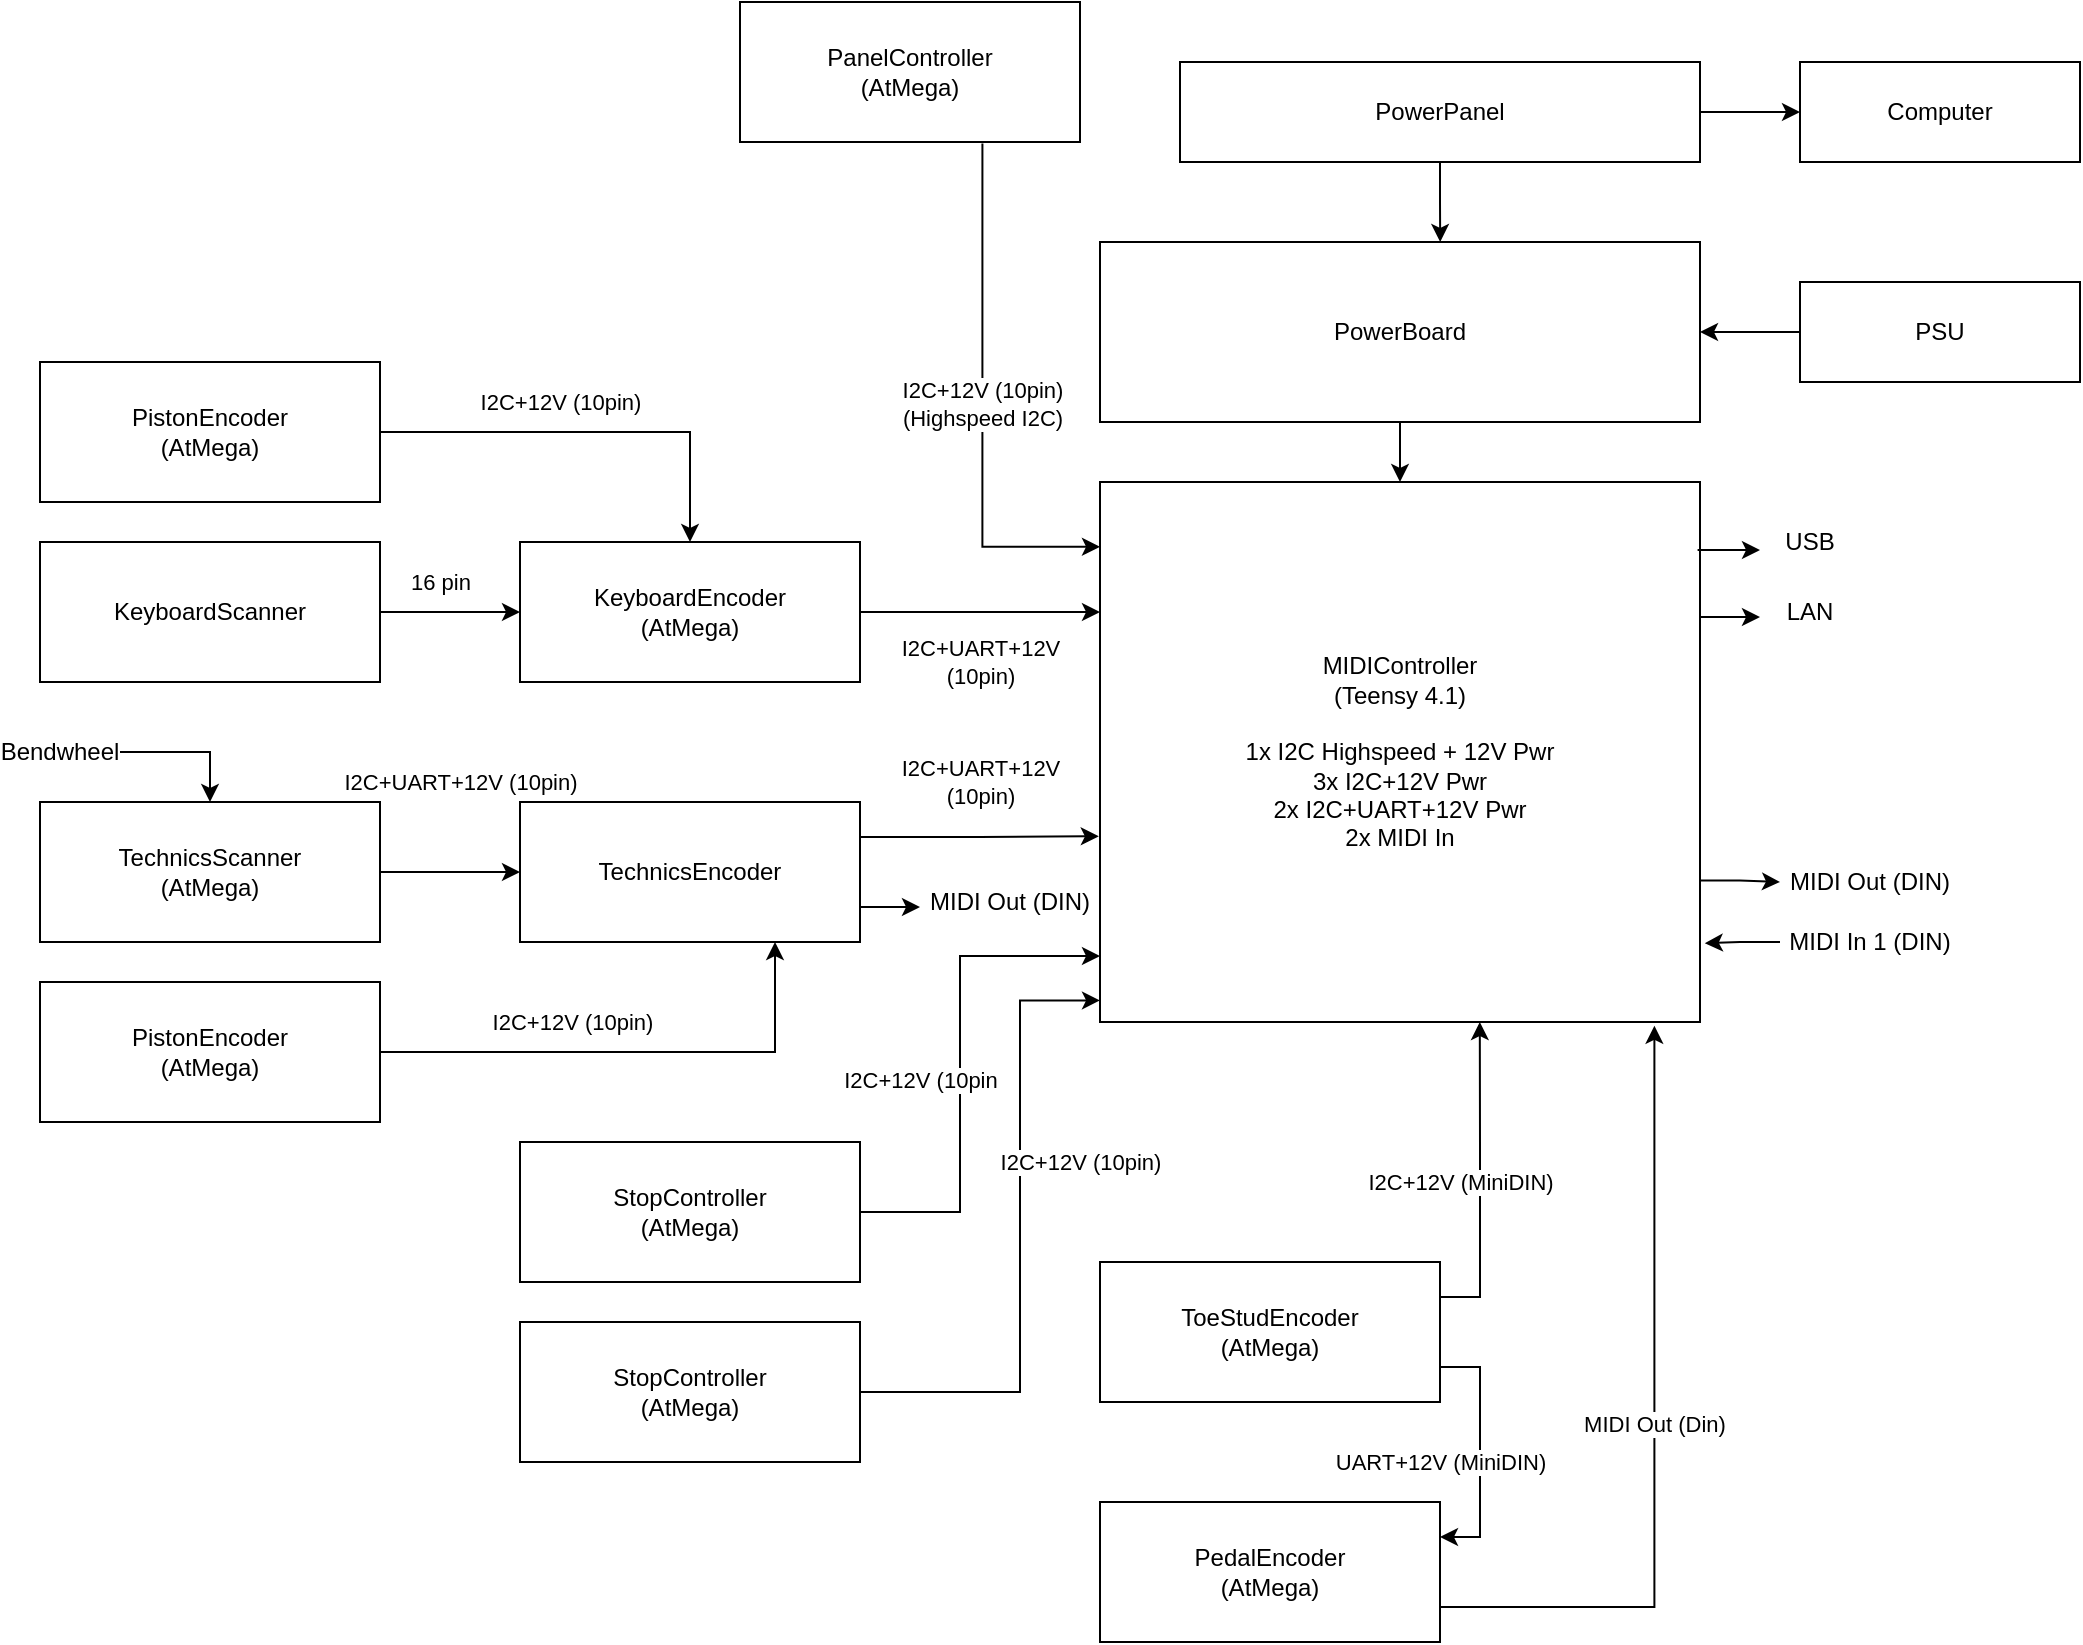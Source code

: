 <mxfile version="21.1.2" type="device" pages="2">
  <diagram id="oiRNUDffUaLFHdGR537G" name="Boards">
    <mxGraphModel dx="1631" dy="506" grid="1" gridSize="10" guides="1" tooltips="1" connect="1" arrows="1" fold="1" page="1" pageScale="1" pageWidth="850" pageHeight="1100" math="0" shadow="0">
      <root>
        <mxCell id="0" />
        <mxCell id="1" parent="0" />
        <mxCell id="DBbpQnn6iAL3qfG5osrU-53" style="edgeStyle=orthogonalEdgeStyle;rounded=0;orthogonalLoop=1;jettySize=auto;html=1;exitX=1;exitY=0.25;exitDx=0;exitDy=0;" parent="1" source="DBbpQnn6iAL3qfG5osrU-1" edge="1">
          <mxGeometry relative="1" as="geometry">
            <mxPoint x="630" y="367.286" as="targetPoint" />
          </mxGeometry>
        </mxCell>
        <mxCell id="DBbpQnn6iAL3qfG5osrU-58" style="edgeStyle=orthogonalEdgeStyle;rounded=0;orthogonalLoop=1;jettySize=auto;html=1;exitX=0.998;exitY=0.738;exitDx=0;exitDy=0;exitPerimeter=0;" parent="1" source="DBbpQnn6iAL3qfG5osrU-1" target="DBbpQnn6iAL3qfG5osrU-49" edge="1">
          <mxGeometry relative="1" as="geometry" />
        </mxCell>
        <mxCell id="DBbpQnn6iAL3qfG5osrU-1" value="MIDIController&lt;br&gt;(Teensy 4.1)&lt;br&gt;&lt;br&gt;1x I2C Highspeed + 12V Pwr&lt;br&gt;3x I2C+12V Pwr&lt;br&gt;2x I2C+UART+12V Pwr&lt;br&gt;2x MIDI In" style="rounded=0;whiteSpace=wrap;html=1;" parent="1" vertex="1">
          <mxGeometry x="300" y="300" width="300" height="270" as="geometry" />
        </mxCell>
        <mxCell id="DBbpQnn6iAL3qfG5osrU-30" value="I2C+12V (MiniDIN)" style="edgeStyle=orthogonalEdgeStyle;rounded=0;orthogonalLoop=1;jettySize=auto;html=1;exitX=1;exitY=0.25;exitDx=0;exitDy=0;entryX=0.633;entryY=1;entryDx=0;entryDy=0;entryPerimeter=0;" parent="1" source="DBbpQnn6iAL3qfG5osrU-3" target="DBbpQnn6iAL3qfG5osrU-1" edge="1">
          <mxGeometry x="-0.017" y="10" relative="1" as="geometry">
            <mxPoint as="offset" />
          </mxGeometry>
        </mxCell>
        <mxCell id="DBbpQnn6iAL3qfG5osrU-3" value="ToeStudEncoder&lt;br&gt;(AtMega)" style="rounded=0;whiteSpace=wrap;html=1;" parent="1" vertex="1">
          <mxGeometry x="300" y="690" width="170" height="70" as="geometry" />
        </mxCell>
        <mxCell id="DBbpQnn6iAL3qfG5osrU-5" value="UART+12V (MiniDIN)" style="edgeStyle=orthogonalEdgeStyle;rounded=0;orthogonalLoop=1;jettySize=auto;html=1;exitX=1;exitY=0.25;exitDx=0;exitDy=0;entryX=1;entryY=0.75;entryDx=0;entryDy=0;startArrow=classic;startFill=1;endArrow=none;endFill=0;" parent="1" source="DBbpQnn6iAL3qfG5osrU-4" target="DBbpQnn6iAL3qfG5osrU-3" edge="1">
          <mxGeometry x="-0.08" y="20" relative="1" as="geometry">
            <mxPoint as="offset" />
          </mxGeometry>
        </mxCell>
        <mxCell id="DBbpQnn6iAL3qfG5osrU-32" value="MIDI Out (Din)" style="edgeStyle=orthogonalEdgeStyle;rounded=0;orthogonalLoop=1;jettySize=auto;html=1;exitX=1;exitY=0.75;exitDx=0;exitDy=0;entryX=0.924;entryY=1.007;entryDx=0;entryDy=0;entryPerimeter=0;" parent="1" source="DBbpQnn6iAL3qfG5osrU-4" target="DBbpQnn6iAL3qfG5osrU-1" edge="1">
          <mxGeometry relative="1" as="geometry" />
        </mxCell>
        <mxCell id="DBbpQnn6iAL3qfG5osrU-4" value="PedalEncoder&lt;br&gt;(AtMega)" style="rounded=0;whiteSpace=wrap;html=1;" parent="1" vertex="1">
          <mxGeometry x="300" y="810" width="170" height="70" as="geometry" />
        </mxCell>
        <mxCell id="DBbpQnn6iAL3qfG5osrU-38" value="I2C+12V (10pin)" style="edgeStyle=orthogonalEdgeStyle;rounded=0;orthogonalLoop=1;jettySize=auto;html=1;exitX=1;exitY=0.5;exitDx=0;exitDy=0;entryX=0;entryY=0.96;entryDx=0;entryDy=0;entryPerimeter=0;" parent="1" source="DBbpQnn6iAL3qfG5osrU-7" target="DBbpQnn6iAL3qfG5osrU-1" edge="1">
          <mxGeometry x="0.235" y="-30" relative="1" as="geometry">
            <Array as="points">
              <mxPoint x="260" y="755" />
              <mxPoint x="260" y="560" />
            </Array>
            <mxPoint as="offset" />
          </mxGeometry>
        </mxCell>
        <mxCell id="DBbpQnn6iAL3qfG5osrU-7" value="StopController&lt;br&gt;(AtMega)" style="rounded=0;whiteSpace=wrap;html=1;" parent="1" vertex="1">
          <mxGeometry x="10" y="720" width="170" height="70" as="geometry" />
        </mxCell>
        <mxCell id="DBbpQnn6iAL3qfG5osrU-37" value="I2C+12V (10pin" style="edgeStyle=orthogonalEdgeStyle;rounded=0;orthogonalLoop=1;jettySize=auto;html=1;" parent="1" source="DBbpQnn6iAL3qfG5osrU-8" edge="1">
          <mxGeometry x="-0.065" y="20" relative="1" as="geometry">
            <mxPoint x="300" y="537" as="targetPoint" />
            <Array as="points">
              <mxPoint x="230" y="665" />
              <mxPoint x="230" y="537" />
            </Array>
            <mxPoint as="offset" />
          </mxGeometry>
        </mxCell>
        <mxCell id="DBbpQnn6iAL3qfG5osrU-8" value="StopController&lt;br&gt;(AtMega)" style="rounded=0;whiteSpace=wrap;html=1;" parent="1" vertex="1">
          <mxGeometry x="10" y="630" width="170" height="70" as="geometry" />
        </mxCell>
        <mxCell id="DBbpQnn6iAL3qfG5osrU-20" value="I2C+12V (10pin)" style="edgeStyle=orthogonalEdgeStyle;rounded=0;orthogonalLoop=1;jettySize=auto;html=1;entryX=0.75;entryY=1;entryDx=0;entryDy=0;" parent="1" source="DBbpQnn6iAL3qfG5osrU-9" target="DBbpQnn6iAL3qfG5osrU-10" edge="1">
          <mxGeometry x="-0.238" y="15" relative="1" as="geometry">
            <mxPoint as="offset" />
          </mxGeometry>
        </mxCell>
        <mxCell id="DBbpQnn6iAL3qfG5osrU-9" value="PistonEncoder&lt;br&gt;(AtMega)" style="rounded=0;whiteSpace=wrap;html=1;" parent="1" vertex="1">
          <mxGeometry x="-230" y="550" width="170" height="70" as="geometry" />
        </mxCell>
        <mxCell id="DBbpQnn6iAL3qfG5osrU-26" style="edgeStyle=orthogonalEdgeStyle;rounded=0;orthogonalLoop=1;jettySize=auto;html=1;exitX=1;exitY=0.75;exitDx=0;exitDy=0;" parent="1" source="DBbpQnn6iAL3qfG5osrU-10" edge="1">
          <mxGeometry relative="1" as="geometry">
            <mxPoint x="210" y="512.429" as="targetPoint" />
          </mxGeometry>
        </mxCell>
        <mxCell id="DBbpQnn6iAL3qfG5osrU-33" value="I2C+UART+12V&lt;br&gt;(10pin)" style="edgeStyle=orthogonalEdgeStyle;rounded=0;orthogonalLoop=1;jettySize=auto;html=1;exitX=1;exitY=0.25;exitDx=0;exitDy=0;entryX=-0.002;entryY=0.656;entryDx=0;entryDy=0;entryPerimeter=0;" parent="1" source="DBbpQnn6iAL3qfG5osrU-10" target="DBbpQnn6iAL3qfG5osrU-1" edge="1">
          <mxGeometry x="0.008" y="27" relative="1" as="geometry">
            <mxPoint as="offset" />
          </mxGeometry>
        </mxCell>
        <mxCell id="DBbpQnn6iAL3qfG5osrU-10" value="TechnicsEncoder" style="rounded=0;whiteSpace=wrap;html=1;" parent="1" vertex="1">
          <mxGeometry x="10" y="460" width="170" height="70" as="geometry" />
        </mxCell>
        <mxCell id="DBbpQnn6iAL3qfG5osrU-34" value="I2C+UART+12V &lt;br&gt;(10pin)" style="edgeStyle=orthogonalEdgeStyle;rounded=0;orthogonalLoop=1;jettySize=auto;html=1;exitX=1;exitY=0.5;exitDx=0;exitDy=0;" parent="1" source="DBbpQnn6iAL3qfG5osrU-11" edge="1">
          <mxGeometry y="-25" relative="1" as="geometry">
            <mxPoint x="300" y="365" as="targetPoint" />
            <mxPoint as="offset" />
          </mxGeometry>
        </mxCell>
        <mxCell id="DBbpQnn6iAL3qfG5osrU-11" value="KeyboardEncoder&lt;br&gt;(AtMega)" style="rounded=0;whiteSpace=wrap;html=1;" parent="1" vertex="1">
          <mxGeometry x="10" y="330" width="170" height="70" as="geometry" />
        </mxCell>
        <mxCell id="DBbpQnn6iAL3qfG5osrU-18" value="I2C+12V (10pin)" style="edgeStyle=orthogonalEdgeStyle;rounded=0;orthogonalLoop=1;jettySize=auto;html=1;entryX=0.5;entryY=0;entryDx=0;entryDy=0;" parent="1" source="DBbpQnn6iAL3qfG5osrU-12" target="DBbpQnn6iAL3qfG5osrU-11" edge="1">
          <mxGeometry x="-0.143" y="15" relative="1" as="geometry">
            <mxPoint as="offset" />
          </mxGeometry>
        </mxCell>
        <mxCell id="DBbpQnn6iAL3qfG5osrU-12" value="PistonEncoder&lt;br&gt;(AtMega)" style="rounded=0;whiteSpace=wrap;html=1;" parent="1" vertex="1">
          <mxGeometry x="-230" y="240" width="170" height="70" as="geometry" />
        </mxCell>
        <mxCell id="DBbpQnn6iAL3qfG5osrU-17" value="I2C+UART+12V (10pin)" style="edgeStyle=orthogonalEdgeStyle;rounded=0;orthogonalLoop=1;jettySize=auto;html=1;" parent="1" source="DBbpQnn6iAL3qfG5osrU-14" target="DBbpQnn6iAL3qfG5osrU-10" edge="1">
          <mxGeometry x="0.143" y="45" relative="1" as="geometry">
            <mxPoint as="offset" />
          </mxGeometry>
        </mxCell>
        <mxCell id="DBbpQnn6iAL3qfG5osrU-14" value="TechnicsScanner&lt;br&gt;(AtMega)" style="rounded=0;whiteSpace=wrap;html=1;" parent="1" vertex="1">
          <mxGeometry x="-230" y="460" width="170" height="70" as="geometry" />
        </mxCell>
        <mxCell id="DBbpQnn6iAL3qfG5osrU-16" value="16 pin" style="edgeStyle=orthogonalEdgeStyle;rounded=0;orthogonalLoop=1;jettySize=auto;html=1;exitX=1;exitY=0.5;exitDx=0;exitDy=0;entryX=0;entryY=0.5;entryDx=0;entryDy=0;" parent="1" source="DBbpQnn6iAL3qfG5osrU-15" target="DBbpQnn6iAL3qfG5osrU-11" edge="1">
          <mxGeometry x="-0.143" y="15" relative="1" as="geometry">
            <Array as="points">
              <mxPoint x="-20" y="365" />
              <mxPoint x="-20" y="365" />
            </Array>
            <mxPoint as="offset" />
          </mxGeometry>
        </mxCell>
        <mxCell id="DBbpQnn6iAL3qfG5osrU-15" value="KeyboardScanner" style="rounded=0;whiteSpace=wrap;html=1;" parent="1" vertex="1">
          <mxGeometry x="-230" y="330" width="170" height="70" as="geometry" />
        </mxCell>
        <mxCell id="DBbpQnn6iAL3qfG5osrU-24" style="edgeStyle=orthogonalEdgeStyle;rounded=0;orthogonalLoop=1;jettySize=auto;html=1;exitX=1;exitY=0.5;exitDx=0;exitDy=0;entryX=0.5;entryY=0;entryDx=0;entryDy=0;" parent="1" source="DBbpQnn6iAL3qfG5osrU-23" target="DBbpQnn6iAL3qfG5osrU-14" edge="1">
          <mxGeometry relative="1" as="geometry" />
        </mxCell>
        <mxCell id="DBbpQnn6iAL3qfG5osrU-23" value="Bendwheel" style="text;html=1;strokeColor=none;fillColor=none;align=center;verticalAlign=middle;whiteSpace=wrap;rounded=0;" parent="1" vertex="1">
          <mxGeometry x="-250" y="420" width="60" height="30" as="geometry" />
        </mxCell>
        <mxCell id="DBbpQnn6iAL3qfG5osrU-48" value="I2C+12V (10pin)&lt;br&gt;(Highspeed I2C)" style="edgeStyle=orthogonalEdgeStyle;rounded=0;orthogonalLoop=1;jettySize=auto;html=1;entryX=0;entryY=0.12;entryDx=0;entryDy=0;entryPerimeter=0;exitX=0.713;exitY=1.01;exitDx=0;exitDy=0;exitPerimeter=0;" parent="1" source="DBbpQnn6iAL3qfG5osrU-25" target="DBbpQnn6iAL3qfG5osrU-1" edge="1">
          <mxGeometry relative="1" as="geometry" />
        </mxCell>
        <mxCell id="DBbpQnn6iAL3qfG5osrU-25" value="PanelController&lt;br&gt;(AtMega)" style="rounded=0;whiteSpace=wrap;html=1;" parent="1" vertex="1">
          <mxGeometry x="120" y="60" width="170" height="70" as="geometry" />
        </mxCell>
        <mxCell id="DBbpQnn6iAL3qfG5osrU-27" value="MIDI Out (DIN)" style="text;html=1;strokeColor=none;fillColor=none;align=center;verticalAlign=middle;whiteSpace=wrap;rounded=0;" parent="1" vertex="1">
          <mxGeometry x="210" y="500" width="90" height="20" as="geometry" />
        </mxCell>
        <mxCell id="DBbpQnn6iAL3qfG5osrU-40" style="edgeStyle=orthogonalEdgeStyle;rounded=0;orthogonalLoop=1;jettySize=auto;html=1;" parent="1" source="DBbpQnn6iAL3qfG5osrU-39" target="DBbpQnn6iAL3qfG5osrU-1" edge="1">
          <mxGeometry relative="1" as="geometry" />
        </mxCell>
        <mxCell id="DBbpQnn6iAL3qfG5osrU-39" value="PowerBoard" style="rounded=0;whiteSpace=wrap;html=1;" parent="1" vertex="1">
          <mxGeometry x="300" y="180" width="300" height="90" as="geometry" />
        </mxCell>
        <mxCell id="DBbpQnn6iAL3qfG5osrU-42" style="edgeStyle=orthogonalEdgeStyle;rounded=0;orthogonalLoop=1;jettySize=auto;html=1;entryX=0.567;entryY=0;entryDx=0;entryDy=0;entryPerimeter=0;" parent="1" source="DBbpQnn6iAL3qfG5osrU-41" target="DBbpQnn6iAL3qfG5osrU-39" edge="1">
          <mxGeometry relative="1" as="geometry" />
        </mxCell>
        <mxCell id="DBbpQnn6iAL3qfG5osrU-47" style="edgeStyle=orthogonalEdgeStyle;rounded=0;orthogonalLoop=1;jettySize=auto;html=1;entryX=0;entryY=0.5;entryDx=0;entryDy=0;" parent="1" source="DBbpQnn6iAL3qfG5osrU-41" target="DBbpQnn6iAL3qfG5osrU-46" edge="1">
          <mxGeometry relative="1" as="geometry" />
        </mxCell>
        <mxCell id="DBbpQnn6iAL3qfG5osrU-41" value="PowerPanel" style="rounded=0;whiteSpace=wrap;html=1;" parent="1" vertex="1">
          <mxGeometry x="340" y="90" width="260" height="50" as="geometry" />
        </mxCell>
        <mxCell id="DBbpQnn6iAL3qfG5osrU-44" style="edgeStyle=orthogonalEdgeStyle;rounded=0;orthogonalLoop=1;jettySize=auto;html=1;exitX=0;exitY=0.5;exitDx=0;exitDy=0;entryX=1;entryY=0.5;entryDx=0;entryDy=0;" parent="1" source="DBbpQnn6iAL3qfG5osrU-43" target="DBbpQnn6iAL3qfG5osrU-39" edge="1">
          <mxGeometry relative="1" as="geometry" />
        </mxCell>
        <mxCell id="DBbpQnn6iAL3qfG5osrU-43" value="PSU" style="rounded=0;whiteSpace=wrap;html=1;" parent="1" vertex="1">
          <mxGeometry x="650" y="200" width="140" height="50" as="geometry" />
        </mxCell>
        <mxCell id="DBbpQnn6iAL3qfG5osrU-46" value="Computer" style="rounded=0;whiteSpace=wrap;html=1;" parent="1" vertex="1">
          <mxGeometry x="650" y="90" width="140" height="50" as="geometry" />
        </mxCell>
        <mxCell id="DBbpQnn6iAL3qfG5osrU-49" value="MIDI Out (DIN)" style="text;html=1;strokeColor=none;fillColor=none;align=center;verticalAlign=middle;whiteSpace=wrap;rounded=0;" parent="1" vertex="1">
          <mxGeometry x="640" y="490" width="90" height="20" as="geometry" />
        </mxCell>
        <mxCell id="DBbpQnn6iAL3qfG5osrU-57" style="edgeStyle=orthogonalEdgeStyle;rounded=0;orthogonalLoop=1;jettySize=auto;html=1;entryX=1.008;entryY=0.854;entryDx=0;entryDy=0;entryPerimeter=0;" parent="1" source="DBbpQnn6iAL3qfG5osrU-51" target="DBbpQnn6iAL3qfG5osrU-1" edge="1">
          <mxGeometry relative="1" as="geometry" />
        </mxCell>
        <mxCell id="DBbpQnn6iAL3qfG5osrU-51" value="MIDI In 1 (DIN)" style="text;html=1;strokeColor=none;fillColor=none;align=center;verticalAlign=middle;whiteSpace=wrap;rounded=0;" parent="1" vertex="1">
          <mxGeometry x="640" y="520" width="90" height="20" as="geometry" />
        </mxCell>
        <mxCell id="DBbpQnn6iAL3qfG5osrU-52" value="USB" style="text;html=1;strokeColor=none;fillColor=none;align=center;verticalAlign=middle;whiteSpace=wrap;rounded=0;" parent="1" vertex="1">
          <mxGeometry x="630" y="320" width="50" height="20" as="geometry" />
        </mxCell>
        <mxCell id="DBbpQnn6iAL3qfG5osrU-54" value="LAN" style="text;html=1;strokeColor=none;fillColor=none;align=center;verticalAlign=middle;whiteSpace=wrap;rounded=0;" parent="1" vertex="1">
          <mxGeometry x="630" y="355" width="50" height="20" as="geometry" />
        </mxCell>
        <mxCell id="DBbpQnn6iAL3qfG5osrU-55" value="" style="endArrow=classic;html=1;rounded=0;exitX=0.996;exitY=0.126;exitDx=0;exitDy=0;exitPerimeter=0;" parent="1" source="DBbpQnn6iAL3qfG5osrU-1" edge="1">
          <mxGeometry width="50" height="50" relative="1" as="geometry">
            <mxPoint x="660" y="460" as="sourcePoint" />
            <mxPoint x="630" y="334" as="targetPoint" />
          </mxGeometry>
        </mxCell>
      </root>
    </mxGraphModel>
  </diagram>
  <diagram name="Connectors" id="6kxkncDfJumfZNOoLNLQ">
    <mxGraphModel dx="3122" dy="2055" grid="1" gridSize="10" guides="1" tooltips="1" connect="1" arrows="1" fold="1" page="1" pageScale="1" pageWidth="850" pageHeight="1100" math="0" shadow="0">
      <root>
        <mxCell id="BQdezFVAsJGPY8O3I8N7-0" />
        <mxCell id="BQdezFVAsJGPY8O3I8N7-1" parent="BQdezFVAsJGPY8O3I8N7-0" />
        <mxCell id="9bmI7kWXLDHuaEN59_z--21" value="MidiEncoder" style="rounded=0;whiteSpace=wrap;html=1;verticalAlign=top;strokeColor=#000000;" parent="BQdezFVAsJGPY8O3I8N7-1" vertex="1">
          <mxGeometry x="-610" y="-170" width="360" height="150" as="geometry" />
        </mxCell>
        <mxCell id="BQdezFVAsJGPY8O3I8N7-25" value="PistonEncoder" style="rounded=0;whiteSpace=wrap;html=1;verticalAlign=top;" parent="BQdezFVAsJGPY8O3I8N7-1" vertex="1">
          <mxGeometry x="-600" y="-370" width="150" height="160" as="geometry" />
        </mxCell>
        <mxCell id="9bmI7kWXLDHuaEN59_z--24" style="edgeStyle=orthogonalEdgeStyle;rounded=0;jumpStyle=arc;orthogonalLoop=1;jettySize=auto;html=1;exitX=1;exitY=0.5;exitDx=0;exitDy=0;entryX=0.5;entryY=1;entryDx=0;entryDy=0;endArrow=none;endFill=0;strokeColor=#d6b656;fillColor=#fff2cc;" parent="BQdezFVAsJGPY8O3I8N7-1" target="9bmI7kWXLDHuaEN59_z--15" edge="1">
          <mxGeometry relative="1" as="geometry">
            <mxPoint x="-525" y="-217.5" as="sourcePoint" />
          </mxGeometry>
        </mxCell>
        <mxCell id="9bmI7kWXLDHuaEN59_z--26" style="edgeStyle=orthogonalEdgeStyle;rounded=0;jumpStyle=arc;orthogonalLoop=1;jettySize=auto;html=1;exitX=1;exitY=0.75;exitDx=0;exitDy=0;entryX=0.635;entryY=1;entryDx=0;entryDy=0;entryPerimeter=0;endArrow=none;endFill=0;strokeColor=#EA6B66;" parent="BQdezFVAsJGPY8O3I8N7-1" target="9bmI7kWXLDHuaEN59_z--15" edge="1">
          <mxGeometry relative="1" as="geometry">
            <mxPoint x="-513.75" y="-217.5" as="sourcePoint" />
          </mxGeometry>
        </mxCell>
        <mxCell id="9bmI7kWXLDHuaEN59_z--38" style="edgeStyle=orthogonalEdgeStyle;rounded=0;jumpStyle=arc;orthogonalLoop=1;jettySize=auto;html=1;exitDx=0;exitDy=0;entryX=0.451;entryY=0.473;entryDx=0;entryDy=0;entryPerimeter=0;endArrow=none;endFill=0;startArrow=none;strokeColor=#EA6B66;" parent="BQdezFVAsJGPY8O3I8N7-1" source="9bmI7kWXLDHuaEN59_z--47" edge="1">
          <mxGeometry relative="1" as="geometry">
            <Array as="points" />
            <mxPoint x="-313" y="-139" as="targetPoint" />
          </mxGeometry>
        </mxCell>
        <mxCell id="9bmI7kWXLDHuaEN59_z--41" style="edgeStyle=orthogonalEdgeStyle;rounded=0;jumpStyle=arc;orthogonalLoop=1;jettySize=auto;html=1;exitDx=0;exitDy=0;endArrow=none;endFill=0;startArrow=none;strokeColor=#d6b656;fillColor=#fff2cc;" parent="BQdezFVAsJGPY8O3I8N7-1" source="9bmI7kWXLDHuaEN59_z--45" edge="1">
          <mxGeometry relative="1" as="geometry">
            <Array as="points" />
            <mxPoint x="-325" y="-127" as="targetPoint" />
          </mxGeometry>
        </mxCell>
        <mxCell id="9bmI7kWXLDHuaEN59_z--15" value="AtMega" style="rounded=0;whiteSpace=wrap;html=1;" parent="BQdezFVAsJGPY8O3I8N7-1" vertex="1">
          <mxGeometry x="-562.5" y="-290" width="75" height="50" as="geometry" />
        </mxCell>
        <mxCell id="9bmI7kWXLDHuaEN59_z--19" value="10p" style="rounded=0;whiteSpace=wrap;html=1;" parent="BQdezFVAsJGPY8O3I8N7-1" vertex="1">
          <mxGeometry x="-550" y="-220" width="50" height="20" as="geometry" />
        </mxCell>
        <mxCell id="9bmI7kWXLDHuaEN59_z--58" style="edgeStyle=orthogonalEdgeStyle;rounded=0;jumpStyle=arc;orthogonalLoop=1;jettySize=auto;html=1;exitX=0;exitY=0.5;exitDx=0;exitDy=0;endArrow=none;endFill=0;strokeColor=#d6b656;fillColor=#fff2cc;" parent="BQdezFVAsJGPY8O3I8N7-1" edge="1">
          <mxGeometry relative="1" as="geometry">
            <mxPoint x="-260" y="-127.5" as="sourcePoint" />
            <mxPoint x="-325" y="-127" as="targetPoint" />
            <Array as="points">
              <mxPoint x="-292" y="-127" />
              <mxPoint x="-325" y="-127" />
            </Array>
          </mxGeometry>
        </mxCell>
        <mxCell id="9bmI7kWXLDHuaEN59_z--49" style="edgeStyle=orthogonalEdgeStyle;rounded=0;jumpStyle=arc;orthogonalLoop=1;jettySize=auto;html=1;exitX=0.5;exitY=0;exitDx=0;exitDy=0;endArrow=none;endFill=0;strokeColor=#EA6B66;" parent="BQdezFVAsJGPY8O3I8N7-1" source="9bmI7kWXLDHuaEN59_z--23" target="9bmI7kWXLDHuaEN59_z--47" edge="1">
          <mxGeometry relative="1" as="geometry" />
        </mxCell>
        <mxCell id="9bmI7kWXLDHuaEN59_z--52" style="edgeStyle=orthogonalEdgeStyle;rounded=0;jumpStyle=arc;orthogonalLoop=1;jettySize=auto;html=1;exitX=0.25;exitY=0;exitDx=0;exitDy=0;endArrow=none;endFill=0;strokeColor=#d6b656;fillColor=#fff2cc;" parent="BQdezFVAsJGPY8O3I8N7-1" source="9bmI7kWXLDHuaEN59_z--23" target="9bmI7kWXLDHuaEN59_z--45" edge="1">
          <mxGeometry relative="1" as="geometry" />
        </mxCell>
        <mxCell id="9bmI7kWXLDHuaEN59_z--60" style="edgeStyle=orthogonalEdgeStyle;rounded=0;jumpStyle=arc;orthogonalLoop=1;jettySize=auto;html=1;exitX=0.75;exitY=0;exitDx=0;exitDy=0;entryX=0.25;entryY=0;entryDx=0;entryDy=0;endArrow=classic;endFill=1;strokeColor=#7EA6E0;" parent="BQdezFVAsJGPY8O3I8N7-1" source="9bmI7kWXLDHuaEN59_z--23" target="9bmI7kWXLDHuaEN59_z--59" edge="1">
          <mxGeometry relative="1" as="geometry" />
        </mxCell>
        <mxCell id="9bmI7kWXLDHuaEN59_z--23" value="AtMega" style="rounded=0;whiteSpace=wrap;html=1;" parent="BQdezFVAsJGPY8O3I8N7-1" vertex="1">
          <mxGeometry x="-467.5" y="-85" width="75" height="50" as="geometry" />
        </mxCell>
        <mxCell id="9bmI7kWXLDHuaEN59_z--34" style="edgeStyle=orthogonalEdgeStyle;rounded=0;jumpStyle=arc;orthogonalLoop=1;jettySize=auto;html=1;exitDx=0;exitDy=0;entryX=0;entryY=0.25;entryDx=0;entryDy=0;endArrow=none;endFill=0;startArrow=none;strokeColor=#EA6B66;" parent="BQdezFVAsJGPY8O3I8N7-1" edge="1">
          <mxGeometry relative="1" as="geometry">
            <mxPoint x="-260" y="-138.75" as="targetPoint" />
            <mxPoint x="-313" y="-139" as="sourcePoint" />
            <Array as="points">
              <mxPoint x="-286" y="-139" />
              <mxPoint x="-260" y="-140" />
            </Array>
          </mxGeometry>
        </mxCell>
        <mxCell id="9bmI7kWXLDHuaEN59_z--45" value="" style="shape=waypoint;sketch=0;fillStyle=solid;size=6;pointerEvents=1;points=[];fillColor=#fff2cc;resizable=0;rotatable=0;perimeter=centerPerimeter;snapToPoint=1;strokeColor=#d6b656;" parent="BQdezFVAsJGPY8O3I8N7-1" vertex="1">
          <mxGeometry x="-469" y="-147" width="40" height="40" as="geometry" />
        </mxCell>
        <mxCell id="9bmI7kWXLDHuaEN59_z--46" value="" style="edgeStyle=orthogonalEdgeStyle;rounded=0;jumpStyle=arc;orthogonalLoop=1;jettySize=auto;html=1;exitX=0.5;exitY=1;exitDx=0;exitDy=0;endArrow=none;endFill=0;strokeColor=#d6b656;fillColor=#fff2cc;" parent="BQdezFVAsJGPY8O3I8N7-1" source="9bmI7kWXLDHuaEN59_z--19" target="9bmI7kWXLDHuaEN59_z--45" edge="1">
          <mxGeometry relative="1" as="geometry">
            <mxPoint x="-525" y="-197.5" as="sourcePoint" />
            <mxPoint x="-325" y="-127" as="targetPoint" />
            <Array as="points">
              <mxPoint x="-525" y="-127" />
            </Array>
          </mxGeometry>
        </mxCell>
        <mxCell id="9bmI7kWXLDHuaEN59_z--47" value="" style="shape=waypoint;sketch=0;fillStyle=solid;size=6;pointerEvents=1;points=[];fillColor=none;resizable=0;rotatable=0;perimeter=centerPerimeter;snapToPoint=1;strokeColor=#EA6B66;" parent="BQdezFVAsJGPY8O3I8N7-1" vertex="1">
          <mxGeometry x="-450" y="-159" width="40" height="40" as="geometry" />
        </mxCell>
        <mxCell id="9bmI7kWXLDHuaEN59_z--48" value="" style="edgeStyle=orthogonalEdgeStyle;rounded=0;jumpStyle=arc;orthogonalLoop=1;jettySize=auto;html=1;exitX=0.75;exitY=1;exitDx=0;exitDy=0;entryDx=0;entryDy=0;entryPerimeter=0;endArrow=none;endFill=0;strokeColor=#EA6B66;" parent="BQdezFVAsJGPY8O3I8N7-1" source="9bmI7kWXLDHuaEN59_z--19" target="9bmI7kWXLDHuaEN59_z--47" edge="1">
          <mxGeometry relative="1" as="geometry">
            <mxPoint x="-513.75" y="-197.5" as="sourcePoint" />
            <mxPoint x="-314.0" y="-139" as="targetPoint" />
            <Array as="points">
              <mxPoint x="-514" y="-200" />
              <mxPoint x="-514" y="-139" />
            </Array>
          </mxGeometry>
        </mxCell>
        <mxCell id="9bmI7kWXLDHuaEN59_z--184" style="edgeStyle=orthogonalEdgeStyle;rounded=0;jumpStyle=arc;orthogonalLoop=1;jettySize=auto;html=1;exitX=0.25;exitY=1;exitDx=0;exitDy=0;entryX=0.25;entryY=0;entryDx=0;entryDy=0;strokeColor=#7EA6E0;startArrow=none;startFill=0;endArrow=classic;endFill=1;" parent="BQdezFVAsJGPY8O3I8N7-1" source="9bmI7kWXLDHuaEN59_z--59" target="9bmI7kWXLDHuaEN59_z--106" edge="1">
          <mxGeometry relative="1" as="geometry" />
        </mxCell>
        <mxCell id="9bmI7kWXLDHuaEN59_z--215" style="edgeStyle=orthogonalEdgeStyle;rounded=0;jumpStyle=arc;orthogonalLoop=1;jettySize=auto;html=1;exitX=0.5;exitY=1;exitDx=0;exitDy=0;entryX=0.5;entryY=0;entryDx=0;entryDy=0;strokeColor=#D6B656;startArrow=none;startFill=0;endArrow=none;endFill=0;" parent="BQdezFVAsJGPY8O3I8N7-1" source="9bmI7kWXLDHuaEN59_z--59" target="9bmI7kWXLDHuaEN59_z--106" edge="1">
          <mxGeometry relative="1" as="geometry" />
        </mxCell>
        <mxCell id="9bmI7kWXLDHuaEN59_z--226" style="edgeStyle=orthogonalEdgeStyle;rounded=0;jumpStyle=arc;orthogonalLoop=1;jettySize=auto;html=1;exitX=0.75;exitY=1;exitDx=0;exitDy=0;entryX=0.75;entryY=0;entryDx=0;entryDy=0;strokeColor=#EA6B66;startArrow=none;startFill=0;endArrow=none;endFill=0;" parent="BQdezFVAsJGPY8O3I8N7-1" source="9bmI7kWXLDHuaEN59_z--59" target="9bmI7kWXLDHuaEN59_z--106" edge="1">
          <mxGeometry relative="1" as="geometry" />
        </mxCell>
        <mxCell id="9bmI7kWXLDHuaEN59_z--59" value="10p" style="rounded=0;whiteSpace=wrap;html=1;rotation=-90;" parent="BQdezFVAsJGPY8O3I8N7-1" vertex="1">
          <mxGeometry x="-280" y="-137" width="50" height="20" as="geometry" />
        </mxCell>
        <mxCell id="9bmI7kWXLDHuaEN59_z--61" value="10p" style="rounded=0;whiteSpace=wrap;html=1;rotation=-90;" parent="BQdezFVAsJGPY8O3I8N7-1" vertex="1">
          <mxGeometry x="-630" y="-276.25" width="50" height="20" as="geometry" />
        </mxCell>
        <mxCell id="9bmI7kWXLDHuaEN59_z--62" value="16p" style="rounded=0;whiteSpace=wrap;html=1;rotation=-90;" parent="BQdezFVAsJGPY8O3I8N7-1" vertex="1">
          <mxGeometry x="-640" y="-107" width="70" height="20" as="geometry" />
        </mxCell>
        <mxCell id="9bmI7kWXLDHuaEN59_z--63" value="10p" style="rounded=0;whiteSpace=wrap;html=1;rotation=-90;" parent="BQdezFVAsJGPY8O3I8N7-1" vertex="1">
          <mxGeometry x="-630" y="-340" width="50" height="20" as="geometry" />
        </mxCell>
        <mxCell id="9bmI7kWXLDHuaEN59_z--64" value="10p" style="rounded=0;whiteSpace=wrap;html=1;" parent="BQdezFVAsJGPY8O3I8N7-1" vertex="1">
          <mxGeometry x="-550" y="-179" width="50" height="20" as="geometry" />
        </mxCell>
        <mxCell id="9bmI7kWXLDHuaEN59_z--66" value="KeyboardEncoder" style="rounded=0;whiteSpace=wrap;html=1;" parent="BQdezFVAsJGPY8O3I8N7-1" vertex="1">
          <mxGeometry x="-860" y="-170" width="170" height="150" as="geometry" />
        </mxCell>
        <mxCell id="B_ZU2JHOM2-UNtRgWU6b-4" style="edgeStyle=orthogonalEdgeStyle;rounded=0;orthogonalLoop=1;jettySize=auto;html=1;exitX=0.5;exitY=1;exitDx=0;exitDy=0;startArrow=none;startFill=0;endArrow=classic;endFill=1;" edge="1" parent="BQdezFVAsJGPY8O3I8N7-1" source="9bmI7kWXLDHuaEN59_z--67" target="9bmI7kWXLDHuaEN59_z--62">
          <mxGeometry relative="1" as="geometry" />
        </mxCell>
        <mxCell id="9bmI7kWXLDHuaEN59_z--67" value="16p" style="rounded=0;whiteSpace=wrap;html=1;rotation=-90;" parent="BQdezFVAsJGPY8O3I8N7-1" vertex="1">
          <mxGeometry x="-730" y="-107" width="70" height="20" as="geometry" />
        </mxCell>
        <mxCell id="9bmI7kWXLDHuaEN59_z--68" value="MainController" style="rounded=0;whiteSpace=wrap;html=1;verticalAlign=top;" parent="BQdezFVAsJGPY8O3I8N7-1" vertex="1">
          <mxGeometry x="-140" y="-206" width="390" height="806" as="geometry" />
        </mxCell>
        <mxCell id="9bmI7kWXLDHuaEN59_z--69" value="TechnicsController" style="rounded=0;whiteSpace=wrap;html=1;verticalAlign=top;" parent="BQdezFVAsJGPY8O3I8N7-1" vertex="1">
          <mxGeometry x="-570" y="170" width="320" height="140" as="geometry" />
        </mxCell>
        <mxCell id="9bmI7kWXLDHuaEN59_z--73" style="edgeStyle=orthogonalEdgeStyle;rounded=0;jumpStyle=arc;orthogonalLoop=1;jettySize=auto;html=1;exitDx=0;exitDy=0;entryX=0.451;entryY=0.473;entryDx=0;entryDy=0;entryPerimeter=0;endArrow=none;endFill=0;startArrow=none;strokeColor=#EA6B66;" parent="BQdezFVAsJGPY8O3I8N7-1" target="9bmI7kWXLDHuaEN59_z--87" edge="1">
          <mxGeometry relative="1" as="geometry">
            <Array as="points" />
            <mxPoint x="-430" y="201" as="sourcePoint" />
          </mxGeometry>
        </mxCell>
        <mxCell id="9bmI7kWXLDHuaEN59_z--74" style="edgeStyle=orthogonalEdgeStyle;rounded=0;jumpStyle=arc;orthogonalLoop=1;jettySize=auto;html=1;exitDx=0;exitDy=0;endArrow=none;endFill=0;startArrow=none;strokeColor=#d6b656;fillColor=#fff2cc;" parent="BQdezFVAsJGPY8O3I8N7-1" target="9bmI7kWXLDHuaEN59_z--89" edge="1">
          <mxGeometry relative="1" as="geometry">
            <Array as="points" />
            <mxPoint x="-449" y="213" as="sourcePoint" />
          </mxGeometry>
        </mxCell>
        <mxCell id="9bmI7kWXLDHuaEN59_z--77" style="edgeStyle=orthogonalEdgeStyle;rounded=0;jumpStyle=arc;orthogonalLoop=1;jettySize=auto;html=1;exitX=0;exitY=0.5;exitDx=0;exitDy=0;endArrow=none;endFill=0;strokeColor=#d6b656;fillColor=#fff2cc;" parent="BQdezFVAsJGPY8O3I8N7-1" target="9bmI7kWXLDHuaEN59_z--89" edge="1">
          <mxGeometry relative="1" as="geometry">
            <mxPoint x="-260" y="212.5" as="sourcePoint" />
          </mxGeometry>
        </mxCell>
        <mxCell id="9bmI7kWXLDHuaEN59_z--78" style="edgeStyle=orthogonalEdgeStyle;rounded=0;jumpStyle=arc;orthogonalLoop=1;jettySize=auto;html=1;exitX=0.5;exitY=0;exitDx=0;exitDy=0;endArrow=none;endFill=0;strokeColor=#EA6B66;" parent="BQdezFVAsJGPY8O3I8N7-1" source="9bmI7kWXLDHuaEN59_z--81" edge="1">
          <mxGeometry relative="1" as="geometry">
            <mxPoint x="-430" y="201" as="targetPoint" />
          </mxGeometry>
        </mxCell>
        <mxCell id="9bmI7kWXLDHuaEN59_z--79" style="edgeStyle=orthogonalEdgeStyle;rounded=0;jumpStyle=arc;orthogonalLoop=1;jettySize=auto;html=1;exitX=0.25;exitY=0;exitDx=0;exitDy=0;endArrow=none;endFill=0;strokeColor=#d6b656;fillColor=#fff2cc;" parent="BQdezFVAsJGPY8O3I8N7-1" source="9bmI7kWXLDHuaEN59_z--81" edge="1">
          <mxGeometry relative="1" as="geometry">
            <mxPoint x="-449" y="213" as="targetPoint" />
          </mxGeometry>
        </mxCell>
        <mxCell id="9bmI7kWXLDHuaEN59_z--80" style="edgeStyle=orthogonalEdgeStyle;rounded=0;jumpStyle=arc;orthogonalLoop=1;jettySize=auto;html=1;exitX=0.75;exitY=0;exitDx=0;exitDy=0;entryX=0.25;entryY=0;entryDx=0;entryDy=0;endArrow=classic;endFill=1;strokeColor=#7EA6E0;" parent="BQdezFVAsJGPY8O3I8N7-1" source="9bmI7kWXLDHuaEN59_z--81" target="9bmI7kWXLDHuaEN59_z--96" edge="1">
          <mxGeometry relative="1" as="geometry" />
        </mxCell>
        <mxCell id="9bmI7kWXLDHuaEN59_z--81" value="AtMega" style="rounded=0;whiteSpace=wrap;html=1;" parent="BQdezFVAsJGPY8O3I8N7-1" vertex="1">
          <mxGeometry x="-467.5" y="250" width="75" height="50" as="geometry" />
        </mxCell>
        <mxCell id="9bmI7kWXLDHuaEN59_z--82" value="PistonEncoder" style="rounded=0;whiteSpace=wrap;html=1;verticalAlign=top;" parent="BQdezFVAsJGPY8O3I8N7-1" vertex="1">
          <mxGeometry x="-400" y="10" width="150" height="120" as="geometry" />
        </mxCell>
        <mxCell id="9bmI7kWXLDHuaEN59_z--83" style="edgeStyle=orthogonalEdgeStyle;rounded=0;jumpStyle=arc;orthogonalLoop=1;jettySize=auto;html=1;exitX=1;exitY=0.5;exitDx=0;exitDy=0;entryX=0.5;entryY=1;entryDx=0;entryDy=0;endArrow=none;endFill=0;strokeColor=#d6b656;fillColor=#fff2cc;" parent="BQdezFVAsJGPY8O3I8N7-1" target="9bmI7kWXLDHuaEN59_z--86" edge="1">
          <mxGeometry relative="1" as="geometry">
            <mxPoint x="-325" y="122.5" as="sourcePoint" />
          </mxGeometry>
        </mxCell>
        <mxCell id="9bmI7kWXLDHuaEN59_z--84" style="edgeStyle=orthogonalEdgeStyle;rounded=0;jumpStyle=arc;orthogonalLoop=1;jettySize=auto;html=1;exitX=1;exitY=0.75;exitDx=0;exitDy=0;entryX=0.635;entryY=1;entryDx=0;entryDy=0;entryPerimeter=0;endArrow=none;endFill=0;strokeColor=#EA6B66;" parent="BQdezFVAsJGPY8O3I8N7-1" target="9bmI7kWXLDHuaEN59_z--86" edge="1">
          <mxGeometry relative="1" as="geometry">
            <mxPoint x="-313.75" y="122.5" as="sourcePoint" />
          </mxGeometry>
        </mxCell>
        <mxCell id="9bmI7kWXLDHuaEN59_z--85" style="edgeStyle=orthogonalEdgeStyle;rounded=0;jumpStyle=arc;orthogonalLoop=1;jettySize=auto;html=1;exitDx=0;exitDy=0;entryX=0;entryY=0.25;entryDx=0;entryDy=0;endArrow=none;endFill=0;startArrow=none;strokeColor=#EA6B66;" parent="BQdezFVAsJGPY8O3I8N7-1" source="9bmI7kWXLDHuaEN59_z--87" edge="1">
          <mxGeometry relative="1" as="geometry">
            <mxPoint x="-260" y="201.25" as="targetPoint" />
          </mxGeometry>
        </mxCell>
        <mxCell id="9bmI7kWXLDHuaEN59_z--86" value="AtMega" style="rounded=0;whiteSpace=wrap;html=1;" parent="BQdezFVAsJGPY8O3I8N7-1" vertex="1">
          <mxGeometry x="-362.5" y="50" width="75" height="50" as="geometry" />
        </mxCell>
        <mxCell id="9bmI7kWXLDHuaEN59_z--87" value="" style="shape=waypoint;sketch=0;fillStyle=solid;size=6;pointerEvents=1;points=[];fillColor=none;resizable=0;rotatable=0;perimeter=centerPerimeter;snapToPoint=1;strokeColor=#EA6B66;" parent="BQdezFVAsJGPY8O3I8N7-1" vertex="1">
          <mxGeometry x="-333" y="181" width="40" height="40" as="geometry" />
        </mxCell>
        <mxCell id="9bmI7kWXLDHuaEN59_z--88" value="" style="edgeStyle=orthogonalEdgeStyle;rounded=0;jumpStyle=arc;orthogonalLoop=1;jettySize=auto;html=1;exitX=0.75;exitY=1;exitDx=0;exitDy=0;entryDx=0;entryDy=0;endArrow=none;endFill=0;entryX=0.599;entryY=0.536;entryPerimeter=0;strokeColor=#EA6B66;" parent="BQdezFVAsJGPY8O3I8N7-1" source="9bmI7kWXLDHuaEN59_z--95" target="9bmI7kWXLDHuaEN59_z--87" edge="1">
          <mxGeometry relative="1" as="geometry">
            <mxPoint x="-313.75" y="142.5" as="sourcePoint" />
            <mxPoint x="-260" y="201.25" as="targetPoint" />
          </mxGeometry>
        </mxCell>
        <mxCell id="9bmI7kWXLDHuaEN59_z--89" value="" style="shape=waypoint;sketch=0;fillStyle=solid;size=6;pointerEvents=1;points=[];fillColor=#fff2cc;resizable=0;rotatable=0;perimeter=centerPerimeter;snapToPoint=1;strokeColor=#d6b656;" parent="BQdezFVAsJGPY8O3I8N7-1" vertex="1">
          <mxGeometry x="-345" y="193" width="40" height="40" as="geometry" />
        </mxCell>
        <mxCell id="9bmI7kWXLDHuaEN59_z--94" style="edgeStyle=orthogonalEdgeStyle;rounded=0;jumpStyle=arc;orthogonalLoop=1;jettySize=auto;html=1;exitX=0.5;exitY=1;exitDx=0;exitDy=0;endArrow=none;endFill=0;strokeColor=#d6b656;fillColor=#fff2cc;" parent="BQdezFVAsJGPY8O3I8N7-1" source="9bmI7kWXLDHuaEN59_z--95" target="9bmI7kWXLDHuaEN59_z--89" edge="1">
          <mxGeometry relative="1" as="geometry" />
        </mxCell>
        <mxCell id="9bmI7kWXLDHuaEN59_z--95" value="10p" style="rounded=0;whiteSpace=wrap;html=1;" parent="BQdezFVAsJGPY8O3I8N7-1" vertex="1">
          <mxGeometry x="-350" y="120" width="50" height="20" as="geometry" />
        </mxCell>
        <mxCell id="9bmI7kWXLDHuaEN59_z--186" style="edgeStyle=orthogonalEdgeStyle;rounded=0;jumpStyle=arc;orthogonalLoop=1;jettySize=auto;html=1;exitX=0.25;exitY=1;exitDx=0;exitDy=0;entryX=0.25;entryY=0;entryDx=0;entryDy=0;strokeColor=#7EA6E0;startArrow=none;startFill=0;endArrow=classic;endFill=1;" parent="BQdezFVAsJGPY8O3I8N7-1" source="9bmI7kWXLDHuaEN59_z--96" target="9bmI7kWXLDHuaEN59_z--105" edge="1">
          <mxGeometry relative="1" as="geometry" />
        </mxCell>
        <mxCell id="9bmI7kWXLDHuaEN59_z--214" style="edgeStyle=orthogonalEdgeStyle;rounded=0;jumpStyle=arc;orthogonalLoop=1;jettySize=auto;html=1;exitX=0.5;exitY=1;exitDx=0;exitDy=0;entryX=0.5;entryY=0;entryDx=0;entryDy=0;strokeColor=#D6B656;startArrow=none;startFill=0;endArrow=none;endFill=0;" parent="BQdezFVAsJGPY8O3I8N7-1" source="9bmI7kWXLDHuaEN59_z--96" target="9bmI7kWXLDHuaEN59_z--105" edge="1">
          <mxGeometry relative="1" as="geometry" />
        </mxCell>
        <mxCell id="9bmI7kWXLDHuaEN59_z--225" style="edgeStyle=orthogonalEdgeStyle;rounded=0;jumpStyle=arc;orthogonalLoop=1;jettySize=auto;html=1;exitX=0.75;exitY=1;exitDx=0;exitDy=0;entryX=0.75;entryY=0;entryDx=0;entryDy=0;strokeColor=#EA6B66;startArrow=none;startFill=0;endArrow=none;endFill=0;" parent="BQdezFVAsJGPY8O3I8N7-1" source="9bmI7kWXLDHuaEN59_z--96" target="9bmI7kWXLDHuaEN59_z--105" edge="1">
          <mxGeometry relative="1" as="geometry" />
        </mxCell>
        <mxCell id="9bmI7kWXLDHuaEN59_z--96" value="10p" style="rounded=0;whiteSpace=wrap;html=1;rotation=-90;" parent="BQdezFVAsJGPY8O3I8N7-1" vertex="1">
          <mxGeometry x="-280" y="203" width="50" height="20" as="geometry" />
        </mxCell>
        <mxCell id="9bmI7kWXLDHuaEN59_z--98" value="16p" style="rounded=0;whiteSpace=wrap;html=1;rotation=-90;" parent="BQdezFVAsJGPY8O3I8N7-1" vertex="1">
          <mxGeometry x="-610" y="233" width="70" height="20" as="geometry" />
        </mxCell>
        <mxCell id="9bmI7kWXLDHuaEN59_z--99" value="10p" style="rounded=0;whiteSpace=wrap;html=1;rotation=-90;" parent="BQdezFVAsJGPY8O3I8N7-1" vertex="1">
          <mxGeometry x="-429" y="80" width="50" height="20" as="geometry" />
        </mxCell>
        <mxCell id="9bmI7kWXLDHuaEN59_z--100" value="3p" style="rounded=0;whiteSpace=wrap;html=1;" parent="BQdezFVAsJGPY8O3I8N7-1" vertex="1">
          <mxGeometry x="-530" y="161" width="30" height="20" as="geometry" />
        </mxCell>
        <mxCell id="9bmI7kWXLDHuaEN59_z--101" value="10p" style="rounded=0;whiteSpace=wrap;html=1;" parent="BQdezFVAsJGPY8O3I8N7-1" vertex="1">
          <mxGeometry x="-350" y="160" width="50" height="20" as="geometry" />
        </mxCell>
        <mxCell id="9bmI7kWXLDHuaEN59_z--191" style="edgeStyle=orthogonalEdgeStyle;rounded=0;jumpStyle=arc;orthogonalLoop=1;jettySize=auto;html=1;exitX=0.25;exitY=1;exitDx=0;exitDy=0;entryX=0.054;entryY=0.991;entryDx=0;entryDy=0;entryPerimeter=0;strokeColor=#7EA6E0;startArrow=none;startFill=0;endArrow=classic;endFill=1;" parent="BQdezFVAsJGPY8O3I8N7-1" source="9bmI7kWXLDHuaEN59_z--105" target="9bmI7kWXLDHuaEN59_z--176" edge="1">
          <mxGeometry relative="1" as="geometry" />
        </mxCell>
        <mxCell id="9bmI7kWXLDHuaEN59_z--218" style="edgeStyle=orthogonalEdgeStyle;rounded=0;jumpStyle=arc;orthogonalLoop=1;jettySize=auto;html=1;exitX=0.5;exitY=1;exitDx=0;exitDy=0;entryX=0;entryY=0.75;entryDx=0;entryDy=0;strokeColor=#D6B656;startArrow=none;startFill=0;endArrow=none;endFill=0;" parent="BQdezFVAsJGPY8O3I8N7-1" source="9bmI7kWXLDHuaEN59_z--105" target="9bmI7kWXLDHuaEN59_z--173" edge="1">
          <mxGeometry relative="1" as="geometry">
            <Array as="points">
              <mxPoint x="-70" y="213" />
              <mxPoint x="-70" y="345" />
            </Array>
          </mxGeometry>
        </mxCell>
        <mxCell id="9bmI7kWXLDHuaEN59_z--231" style="edgeStyle=orthogonalEdgeStyle;rounded=0;jumpStyle=arc;orthogonalLoop=1;jettySize=auto;html=1;exitX=0.75;exitY=1;exitDx=0;exitDy=0;entryX=0.674;entryY=-0.013;entryDx=0;entryDy=0;entryPerimeter=0;strokeColor=#EA6B66;startArrow=none;startFill=0;endArrow=none;endFill=0;" parent="BQdezFVAsJGPY8O3I8N7-1" source="9bmI7kWXLDHuaEN59_z--105" target="9bmI7kWXLDHuaEN59_z--175" edge="1">
          <mxGeometry relative="1" as="geometry">
            <Array as="points">
              <mxPoint x="-50" y="201" />
              <mxPoint x="-50" y="91" />
            </Array>
          </mxGeometry>
        </mxCell>
        <mxCell id="9bmI7kWXLDHuaEN59_z--105" value="10p" style="rounded=0;whiteSpace=wrap;html=1;rotation=-90;" parent="BQdezFVAsJGPY8O3I8N7-1" vertex="1">
          <mxGeometry x="-160" y="203" width="50" height="20" as="geometry" />
        </mxCell>
        <mxCell id="9bmI7kWXLDHuaEN59_z--190" style="edgeStyle=orthogonalEdgeStyle;rounded=0;jumpStyle=arc;orthogonalLoop=1;jettySize=auto;html=1;exitX=0.25;exitY=1;exitDx=0;exitDy=0;entryX=0.907;entryY=0.969;entryDx=0;entryDy=0;entryPerimeter=0;strokeColor=#7EA6E0;startArrow=none;startFill=0;endArrow=classic;endFill=1;" parent="BQdezFVAsJGPY8O3I8N7-1" source="9bmI7kWXLDHuaEN59_z--106" target="9bmI7kWXLDHuaEN59_z--176" edge="1">
          <mxGeometry relative="1" as="geometry" />
        </mxCell>
        <mxCell id="9bmI7kWXLDHuaEN59_z--220" style="edgeStyle=orthogonalEdgeStyle;rounded=0;jumpStyle=arc;orthogonalLoop=1;jettySize=auto;html=1;exitX=0.5;exitY=1;exitDx=0;exitDy=0;entryX=0;entryY=0.5;entryDx=0;entryDy=0;strokeColor=#D6B656;startArrow=none;startFill=0;endArrow=none;endFill=0;" parent="BQdezFVAsJGPY8O3I8N7-1" source="9bmI7kWXLDHuaEN59_z--106" target="9bmI7kWXLDHuaEN59_z--173" edge="1">
          <mxGeometry relative="1" as="geometry">
            <Array as="points">
              <mxPoint x="-60" y="-127" />
              <mxPoint x="-60" y="330" />
            </Array>
          </mxGeometry>
        </mxCell>
        <mxCell id="9bmI7kWXLDHuaEN59_z--230" style="edgeStyle=orthogonalEdgeStyle;rounded=0;jumpStyle=arc;orthogonalLoop=1;jettySize=auto;html=1;exitX=0.75;exitY=1;exitDx=0;exitDy=0;entryX=0.781;entryY=0.035;entryDx=0;entryDy=0;entryPerimeter=0;strokeColor=#EA6B66;startArrow=none;startFill=0;endArrow=none;endFill=0;" parent="BQdezFVAsJGPY8O3I8N7-1" source="9bmI7kWXLDHuaEN59_z--106" target="9bmI7kWXLDHuaEN59_z--175" edge="1">
          <mxGeometry relative="1" as="geometry">
            <Array as="points">
              <mxPoint x="-50" y="-140" />
              <mxPoint x="-50" y="79" />
            </Array>
          </mxGeometry>
        </mxCell>
        <mxCell id="9bmI7kWXLDHuaEN59_z--106" value="10p" style="rounded=0;whiteSpace=wrap;html=1;rotation=-90;" parent="BQdezFVAsJGPY8O3I8N7-1" vertex="1">
          <mxGeometry x="-160" y="-137" width="50" height="20" as="geometry" />
        </mxCell>
        <mxCell id="9bmI7kWXLDHuaEN59_z--107" value="Teensy 4.1" style="rounded=0;whiteSpace=wrap;html=1;" parent="BQdezFVAsJGPY8O3I8N7-1" vertex="1">
          <mxGeometry x="20" y="-60" width="110" height="250" as="geometry" />
        </mxCell>
        <mxCell id="9bmI7kWXLDHuaEN59_z--179" style="edgeStyle=orthogonalEdgeStyle;rounded=0;jumpStyle=arc;orthogonalLoop=1;jettySize=auto;html=1;exitX=0.647;exitY=-0.042;exitDx=0;exitDy=0;entryX=0.647;entryY=1.003;entryDx=0;entryDy=0;strokeColor=#7EA6E0;startArrow=none;startFill=0;endArrow=classic;endFill=1;entryPerimeter=0;exitPerimeter=0;" parent="BQdezFVAsJGPY8O3I8N7-1" source="9bmI7kWXLDHuaEN59_z--108" target="9bmI7kWXLDHuaEN59_z--139" edge="1">
          <mxGeometry relative="1" as="geometry" />
        </mxCell>
        <mxCell id="9bmI7kWXLDHuaEN59_z--192" style="edgeStyle=orthogonalEdgeStyle;rounded=0;jumpStyle=arc;orthogonalLoop=1;jettySize=auto;html=1;exitX=0.5;exitY=1;exitDx=0;exitDy=0;entryX=0.815;entryY=1.038;entryDx=0;entryDy=0;entryPerimeter=0;strokeColor=#7EA6E0;startArrow=none;startFill=0;endArrow=classic;endFill=1;" parent="BQdezFVAsJGPY8O3I8N7-1" source="9bmI7kWXLDHuaEN59_z--108" target="9bmI7kWXLDHuaEN59_z--176" edge="1">
          <mxGeometry relative="1" as="geometry">
            <Array as="points">
              <mxPoint x="-30" y="-130" />
              <mxPoint x="170" y="-130" />
              <mxPoint x="170" y="14" />
            </Array>
          </mxGeometry>
        </mxCell>
        <mxCell id="9bmI7kWXLDHuaEN59_z--219" style="edgeStyle=orthogonalEdgeStyle;rounded=0;jumpStyle=arc;orthogonalLoop=1;jettySize=auto;html=1;exitX=0.25;exitY=1;exitDx=0;exitDy=0;entryX=0;entryY=0.25;entryDx=0;entryDy=0;strokeColor=#D6B656;startArrow=none;startFill=0;endArrow=none;endFill=0;" parent="BQdezFVAsJGPY8O3I8N7-1" source="9bmI7kWXLDHuaEN59_z--108" target="9bmI7kWXLDHuaEN59_z--173" edge="1">
          <mxGeometry relative="1" as="geometry" />
        </mxCell>
        <mxCell id="9bmI7kWXLDHuaEN59_z--221" style="edgeStyle=orthogonalEdgeStyle;rounded=0;jumpStyle=arc;orthogonalLoop=1;jettySize=auto;html=1;exitX=0.25;exitY=0;exitDx=0;exitDy=0;entryX=0.25;entryY=1;entryDx=0;entryDy=0;strokeColor=#D6B656;startArrow=none;startFill=0;endArrow=none;endFill=0;" parent="BQdezFVAsJGPY8O3I8N7-1" source="9bmI7kWXLDHuaEN59_z--108" target="9bmI7kWXLDHuaEN59_z--139" edge="1">
          <mxGeometry relative="1" as="geometry" />
        </mxCell>
        <mxCell id="9bmI7kWXLDHuaEN59_z--228" style="edgeStyle=orthogonalEdgeStyle;rounded=0;jumpStyle=arc;orthogonalLoop=1;jettySize=auto;html=1;exitX=0.851;exitY=0.041;exitDx=0;exitDy=0;entryX=0.859;entryY=0.964;entryDx=0;entryDy=0;entryPerimeter=0;strokeColor=#EA6B66;startArrow=none;startFill=0;endArrow=none;endFill=0;exitPerimeter=0;" parent="BQdezFVAsJGPY8O3I8N7-1" source="9bmI7kWXLDHuaEN59_z--108" target="9bmI7kWXLDHuaEN59_z--139" edge="1">
          <mxGeometry relative="1" as="geometry" />
        </mxCell>
        <mxCell id="9bmI7kWXLDHuaEN59_z--229" style="edgeStyle=orthogonalEdgeStyle;rounded=0;jumpStyle=arc;orthogonalLoop=1;jettySize=auto;html=1;exitX=0.859;exitY=0.993;exitDx=0;exitDy=0;entryX=0.887;entryY=0.011;entryDx=0;entryDy=0;entryPerimeter=0;strokeColor=#EA6B66;startArrow=none;startFill=0;endArrow=none;endFill=0;exitPerimeter=0;" parent="BQdezFVAsJGPY8O3I8N7-1" source="9bmI7kWXLDHuaEN59_z--108" target="9bmI7kWXLDHuaEN59_z--175" edge="1">
          <mxGeometry relative="1" as="geometry" />
        </mxCell>
        <mxCell id="9bmI7kWXLDHuaEN59_z--108" value="10p" style="rounded=0;whiteSpace=wrap;html=1;" parent="BQdezFVAsJGPY8O3I8N7-1" vertex="1">
          <mxGeometry x="-60" y="-210" width="60" height="20" as="geometry" />
        </mxCell>
        <mxCell id="9bmI7kWXLDHuaEN59_z--217" style="edgeStyle=orthogonalEdgeStyle;rounded=0;jumpStyle=arc;orthogonalLoop=1;jettySize=auto;html=1;exitX=0.5;exitY=1;exitDx=0;exitDy=0;entryX=0.5;entryY=1;entryDx=0;entryDy=0;strokeColor=#D6B656;startArrow=none;startFill=0;endArrow=none;endFill=0;" parent="BQdezFVAsJGPY8O3I8N7-1" source="9bmI7kWXLDHuaEN59_z--109" target="9bmI7kWXLDHuaEN59_z--173" edge="1">
          <mxGeometry relative="1" as="geometry" />
        </mxCell>
        <mxCell id="9bmI7kWXLDHuaEN59_z--232" style="edgeStyle=orthogonalEdgeStyle;rounded=0;jumpStyle=arc;orthogonalLoop=1;jettySize=auto;html=1;exitX=0.75;exitY=1;exitDx=0;exitDy=0;entryX=0.572;entryY=-0.038;entryDx=0;entryDy=0;entryPerimeter=0;strokeColor=#EA6B66;startArrow=none;startFill=0;endArrow=none;endFill=0;" parent="BQdezFVAsJGPY8O3I8N7-1" source="9bmI7kWXLDHuaEN59_z--109" target="9bmI7kWXLDHuaEN59_z--175" edge="1">
          <mxGeometry relative="1" as="geometry">
            <Array as="points">
              <mxPoint x="-30" y="402" />
              <mxPoint x="-30" y="102" />
            </Array>
          </mxGeometry>
        </mxCell>
        <mxCell id="9bmI7kWXLDHuaEN59_z--109" value="10p" style="rounded=0;whiteSpace=wrap;html=1;rotation=-90;" parent="BQdezFVAsJGPY8O3I8N7-1" vertex="1">
          <mxGeometry x="-160" y="405" width="50" height="20" as="geometry" />
        </mxCell>
        <mxCell id="9bmI7kWXLDHuaEN59_z--110" value="StopController" style="rounded=0;whiteSpace=wrap;html=1;verticalAlign=top;" parent="BQdezFVAsJGPY8O3I8N7-1" vertex="1">
          <mxGeometry x="-480" y="355" width="230" height="110" as="geometry" />
        </mxCell>
        <mxCell id="9bmI7kWXLDHuaEN59_z--117" value="AtMega" style="rounded=0;whiteSpace=wrap;html=1;" parent="BQdezFVAsJGPY8O3I8N7-1" vertex="1">
          <mxGeometry x="-425" y="390" width="75" height="50" as="geometry" />
        </mxCell>
        <mxCell id="9bmI7kWXLDHuaEN59_z--125" style="edgeStyle=orthogonalEdgeStyle;rounded=0;jumpStyle=arc;orthogonalLoop=1;jettySize=auto;html=1;exitX=0.75;exitY=0;exitDx=0;exitDy=0;entryX=1;entryY=0.25;entryDx=0;entryDy=0;strokeColor=#EA6B66;endArrow=none;endFill=0;" parent="BQdezFVAsJGPY8O3I8N7-1" source="9bmI7kWXLDHuaEN59_z--121" target="9bmI7kWXLDHuaEN59_z--117" edge="1">
          <mxGeometry relative="1" as="geometry" />
        </mxCell>
        <mxCell id="9bmI7kWXLDHuaEN59_z--126" style="edgeStyle=orthogonalEdgeStyle;rounded=0;jumpStyle=arc;orthogonalLoop=1;jettySize=auto;html=1;exitX=0.5;exitY=0;exitDx=0;exitDy=0;entryX=1;entryY=0.5;entryDx=0;entryDy=0;strokeColor=#d6b656;endArrow=none;endFill=0;fillColor=#fff2cc;" parent="BQdezFVAsJGPY8O3I8N7-1" source="9bmI7kWXLDHuaEN59_z--121" target="9bmI7kWXLDHuaEN59_z--117" edge="1">
          <mxGeometry relative="1" as="geometry" />
        </mxCell>
        <mxCell id="9bmI7kWXLDHuaEN59_z--213" style="edgeStyle=orthogonalEdgeStyle;rounded=0;jumpStyle=arc;orthogonalLoop=1;jettySize=auto;html=1;exitX=0.5;exitY=1;exitDx=0;exitDy=0;entryX=0.5;entryY=0;entryDx=0;entryDy=0;strokeColor=#D6B656;startArrow=none;startFill=0;endArrow=none;endFill=0;fillColor=#fff2cc;" parent="BQdezFVAsJGPY8O3I8N7-1" source="9bmI7kWXLDHuaEN59_z--121" target="9bmI7kWXLDHuaEN59_z--109" edge="1">
          <mxGeometry relative="1" as="geometry" />
        </mxCell>
        <mxCell id="9bmI7kWXLDHuaEN59_z--224" style="edgeStyle=orthogonalEdgeStyle;rounded=0;jumpStyle=arc;orthogonalLoop=1;jettySize=auto;html=1;exitX=0.75;exitY=1;exitDx=0;exitDy=0;entryX=0.75;entryY=0;entryDx=0;entryDy=0;strokeColor=#EA6B66;startArrow=none;startFill=0;endArrow=none;endFill=0;" parent="BQdezFVAsJGPY8O3I8N7-1" source="9bmI7kWXLDHuaEN59_z--121" target="9bmI7kWXLDHuaEN59_z--109" edge="1">
          <mxGeometry relative="1" as="geometry" />
        </mxCell>
        <mxCell id="9bmI7kWXLDHuaEN59_z--121" value="10p" style="rounded=0;whiteSpace=wrap;html=1;rotation=-90;" parent="BQdezFVAsJGPY8O3I8N7-1" vertex="1">
          <mxGeometry x="-280" y="405" width="50" height="20" as="geometry" />
        </mxCell>
        <mxCell id="9bmI7kWXLDHuaEN59_z--128" value="StopController" style="rounded=0;whiteSpace=wrap;html=1;verticalAlign=top;" parent="BQdezFVAsJGPY8O3I8N7-1" vertex="1">
          <mxGeometry x="-480" y="480" width="230" height="110" as="geometry" />
        </mxCell>
        <mxCell id="9bmI7kWXLDHuaEN59_z--129" value="AtMega" style="rounded=0;whiteSpace=wrap;html=1;" parent="BQdezFVAsJGPY8O3I8N7-1" vertex="1">
          <mxGeometry x="-425" y="515" width="75" height="50" as="geometry" />
        </mxCell>
        <mxCell id="9bmI7kWXLDHuaEN59_z--130" style="edgeStyle=orthogonalEdgeStyle;rounded=0;jumpStyle=arc;orthogonalLoop=1;jettySize=auto;html=1;exitX=0.75;exitY=0;exitDx=0;exitDy=0;entryX=1;entryY=0.25;entryDx=0;entryDy=0;strokeColor=#EA6B66;endArrow=none;endFill=0;" parent="BQdezFVAsJGPY8O3I8N7-1" source="9bmI7kWXLDHuaEN59_z--133" target="9bmI7kWXLDHuaEN59_z--129" edge="1">
          <mxGeometry relative="1" as="geometry" />
        </mxCell>
        <mxCell id="9bmI7kWXLDHuaEN59_z--131" style="edgeStyle=orthogonalEdgeStyle;rounded=0;jumpStyle=arc;orthogonalLoop=1;jettySize=auto;html=1;exitX=0.5;exitY=0;exitDx=0;exitDy=0;entryX=1;entryY=0.5;entryDx=0;entryDy=0;strokeColor=#d6b656;endArrow=none;endFill=0;fillColor=#fff2cc;" parent="BQdezFVAsJGPY8O3I8N7-1" source="9bmI7kWXLDHuaEN59_z--133" target="9bmI7kWXLDHuaEN59_z--129" edge="1">
          <mxGeometry relative="1" as="geometry" />
        </mxCell>
        <mxCell id="9bmI7kWXLDHuaEN59_z--212" style="edgeStyle=orthogonalEdgeStyle;rounded=0;jumpStyle=arc;orthogonalLoop=1;jettySize=auto;html=1;exitX=0.5;exitY=1;exitDx=0;exitDy=0;entryX=0.5;entryY=0;entryDx=0;entryDy=0;strokeColor=#d6b656;startArrow=none;startFill=0;endArrow=none;endFill=0;fillColor=#fff2cc;" parent="BQdezFVAsJGPY8O3I8N7-1" source="9bmI7kWXLDHuaEN59_z--133" target="9bmI7kWXLDHuaEN59_z--134" edge="1">
          <mxGeometry relative="1" as="geometry" />
        </mxCell>
        <mxCell id="9bmI7kWXLDHuaEN59_z--223" style="edgeStyle=orthogonalEdgeStyle;rounded=0;jumpStyle=arc;orthogonalLoop=1;jettySize=auto;html=1;exitX=0.75;exitY=1;exitDx=0;exitDy=0;entryX=0.75;entryY=0;entryDx=0;entryDy=0;strokeColor=#EA6B66;startArrow=none;startFill=0;endArrow=none;endFill=0;" parent="BQdezFVAsJGPY8O3I8N7-1" source="9bmI7kWXLDHuaEN59_z--133" target="9bmI7kWXLDHuaEN59_z--134" edge="1">
          <mxGeometry relative="1" as="geometry" />
        </mxCell>
        <mxCell id="9bmI7kWXLDHuaEN59_z--133" value="10p" style="rounded=0;whiteSpace=wrap;html=1;rotation=-90;" parent="BQdezFVAsJGPY8O3I8N7-1" vertex="1">
          <mxGeometry x="-280" y="530" width="50" height="20" as="geometry" />
        </mxCell>
        <mxCell id="9bmI7kWXLDHuaEN59_z--216" style="edgeStyle=orthogonalEdgeStyle;rounded=0;jumpStyle=arc;orthogonalLoop=1;jettySize=auto;html=1;exitX=0.5;exitY=1;exitDx=0;exitDy=0;entryX=0.618;entryY=1.044;entryDx=0;entryDy=0;entryPerimeter=0;strokeColor=#D6B656;startArrow=none;startFill=0;endArrow=none;endFill=0;" parent="BQdezFVAsJGPY8O3I8N7-1" source="9bmI7kWXLDHuaEN59_z--134" target="9bmI7kWXLDHuaEN59_z--173" edge="1">
          <mxGeometry relative="1" as="geometry" />
        </mxCell>
        <mxCell id="9bmI7kWXLDHuaEN59_z--233" style="edgeStyle=orthogonalEdgeStyle;rounded=0;jumpStyle=arc;orthogonalLoop=1;jettySize=auto;html=1;exitX=0.75;exitY=1;exitDx=0;exitDy=0;entryX=0.453;entryY=0.011;entryDx=0;entryDy=0;entryPerimeter=0;strokeColor=#EA6B66;startArrow=none;startFill=0;endArrow=none;endFill=0;" parent="BQdezFVAsJGPY8O3I8N7-1" source="9bmI7kWXLDHuaEN59_z--134" target="9bmI7kWXLDHuaEN59_z--175" edge="1">
          <mxGeometry relative="1" as="geometry">
            <Array as="points">
              <mxPoint x="-20" y="528" />
              <mxPoint x="-20" y="115" />
            </Array>
          </mxGeometry>
        </mxCell>
        <mxCell id="9bmI7kWXLDHuaEN59_z--134" value="10p" style="rounded=0;whiteSpace=wrap;html=1;rotation=-90;" parent="BQdezFVAsJGPY8O3I8N7-1" vertex="1">
          <mxGeometry x="-160" y="530" width="50" height="20" as="geometry" />
        </mxCell>
        <mxCell id="9bmI7kWXLDHuaEN59_z--135" value="PanelEncoder" style="rounded=0;whiteSpace=wrap;html=1;verticalAlign=top;" parent="BQdezFVAsJGPY8O3I8N7-1" vertex="1">
          <mxGeometry x="-140" y="-450" width="230" height="173.75" as="geometry" />
        </mxCell>
        <mxCell id="9bmI7kWXLDHuaEN59_z--235" style="edgeStyle=orthogonalEdgeStyle;rounded=0;jumpStyle=arc;orthogonalLoop=1;jettySize=auto;html=1;exitX=0.25;exitY=1;exitDx=0;exitDy=0;strokeColor=#d6b656;startArrow=none;startFill=0;endArrow=none;endFill=0;fillColor=#fff2cc;dashed=1;" parent="BQdezFVAsJGPY8O3I8N7-1" source="9bmI7kWXLDHuaEN59_z--138" edge="1">
          <mxGeometry relative="1" as="geometry">
            <mxPoint x="-45" y="-340" as="targetPoint" />
          </mxGeometry>
        </mxCell>
        <mxCell id="9bmI7kWXLDHuaEN59_z--236" style="edgeStyle=orthogonalEdgeStyle;rounded=0;jumpStyle=arc;orthogonalLoop=1;jettySize=auto;html=1;exitX=0.75;exitY=1;exitDx=0;exitDy=0;dashed=1;strokeColor=#EA6B66;startArrow=none;startFill=0;endArrow=none;endFill=0;fillColor=#EA6B66;" parent="BQdezFVAsJGPY8O3I8N7-1" source="9bmI7kWXLDHuaEN59_z--138" edge="1">
          <mxGeometry relative="1" as="geometry">
            <mxPoint x="-9" y="-328" as="targetPoint" />
            <Array as="points">
              <mxPoint x="-9" y="-370" />
            </Array>
          </mxGeometry>
        </mxCell>
        <mxCell id="9bmI7kWXLDHuaEN59_z--138" value="AtMega" style="rounded=0;whiteSpace=wrap;html=1;" parent="BQdezFVAsJGPY8O3I8N7-1" vertex="1">
          <mxGeometry x="-72.5" y="-420" width="75" height="50" as="geometry" />
        </mxCell>
        <mxCell id="9bmI7kWXLDHuaEN59_z--180" style="edgeStyle=orthogonalEdgeStyle;rounded=0;jumpStyle=arc;orthogonalLoop=1;jettySize=auto;html=1;exitX=0.64;exitY=0.05;exitDx=0;exitDy=0;entryX=0.677;entryY=1;entryDx=0;entryDy=0;entryPerimeter=0;strokeColor=#7EA6E0;startArrow=none;startFill=0;endArrow=classic;endFill=1;exitPerimeter=0;" parent="BQdezFVAsJGPY8O3I8N7-1" source="9bmI7kWXLDHuaEN59_z--139" target="9bmI7kWXLDHuaEN59_z--138" edge="1">
          <mxGeometry relative="1" as="geometry" />
        </mxCell>
        <mxCell id="9bmI7kWXLDHuaEN59_z--182" style="edgeStyle=orthogonalEdgeStyle;rounded=0;jumpStyle=arc;orthogonalLoop=1;jettySize=auto;html=1;exitX=0.419;exitY=0.933;exitDx=0;exitDy=0;entryX=0.419;entryY=0.005;entryDx=0;entryDy=0;strokeColor=#7EA6E0;startArrow=none;startFill=0;endArrow=classic;endFill=1;exitPerimeter=0;entryPerimeter=0;" parent="BQdezFVAsJGPY8O3I8N7-1" source="9bmI7kWXLDHuaEN59_z--139" target="9bmI7kWXLDHuaEN59_z--108" edge="1">
          <mxGeometry relative="1" as="geometry" />
        </mxCell>
        <mxCell id="9bmI7kWXLDHuaEN59_z--183" style="edgeStyle=orthogonalEdgeStyle;rounded=0;jumpStyle=arc;orthogonalLoop=1;jettySize=auto;html=1;exitX=0.415;exitY=0.003;exitDx=0;exitDy=0;entryX=0.5;entryY=1;entryDx=0;entryDy=0;strokeColor=#7EA6E0;startArrow=classic;startFill=1;endArrow=none;endFill=0;exitPerimeter=0;" parent="BQdezFVAsJGPY8O3I8N7-1" source="9bmI7kWXLDHuaEN59_z--139" target="9bmI7kWXLDHuaEN59_z--138" edge="1">
          <mxGeometry relative="1" as="geometry" />
        </mxCell>
        <mxCell id="9bmI7kWXLDHuaEN59_z--222" style="edgeStyle=orthogonalEdgeStyle;rounded=0;jumpStyle=arc;orthogonalLoop=1;jettySize=auto;html=1;exitX=0.25;exitY=0;exitDx=0;exitDy=0;entryX=0.5;entryY=0;entryDx=0;entryDy=0;strokeColor=#D6B656;startArrow=none;startFill=0;endArrow=none;endFill=0;" parent="BQdezFVAsJGPY8O3I8N7-1" source="9bmI7kWXLDHuaEN59_z--139" target="9bmI7kWXLDHuaEN59_z--140" edge="1">
          <mxGeometry relative="1" as="geometry" />
        </mxCell>
        <mxCell id="9bmI7kWXLDHuaEN59_z--139" value="10p" style="rounded=0;whiteSpace=wrap;html=1;" parent="BQdezFVAsJGPY8O3I8N7-1" vertex="1">
          <mxGeometry x="-60" y="-286.25" width="60" height="20" as="geometry" />
        </mxCell>
        <mxCell id="9bmI7kWXLDHuaEN59_z--227" style="edgeStyle=orthogonalEdgeStyle;rounded=0;jumpStyle=arc;orthogonalLoop=1;jettySize=auto;html=1;exitX=0.25;exitY=0;exitDx=0;exitDy=0;entryX=0.851;entryY=-0.012;entryDx=0;entryDy=0;entryPerimeter=0;strokeColor=#EA6B66;startArrow=none;startFill=0;endArrow=none;endFill=0;" parent="BQdezFVAsJGPY8O3I8N7-1" source="9bmI7kWXLDHuaEN59_z--140" target="9bmI7kWXLDHuaEN59_z--139" edge="1">
          <mxGeometry relative="1" as="geometry" />
        </mxCell>
        <mxCell id="9bmI7kWXLDHuaEN59_z--140" value="10p" style="rounded=0;whiteSpace=wrap;html=1;rotation=-90;" parent="BQdezFVAsJGPY8O3I8N7-1" vertex="1">
          <mxGeometry x="60" y="-350" width="50" height="20" as="geometry" />
        </mxCell>
        <mxCell id="9bmI7kWXLDHuaEN59_z--142" value="ToeStudEncoder" style="rounded=0;whiteSpace=wrap;html=1;verticalAlign=top;" parent="BQdezFVAsJGPY8O3I8N7-1" vertex="1">
          <mxGeometry x="-200" y="700" width="250" height="110" as="geometry" />
        </mxCell>
        <mxCell id="vGtazTTDZcpKbyQ5JJ63-0" style="edgeStyle=orthogonalEdgeStyle;rounded=0;orthogonalLoop=1;jettySize=auto;html=1;exitX=1;exitY=0.5;exitDx=0;exitDy=0;entryX=0.25;entryY=0;entryDx=0;entryDy=0;fillColor=#dae8fc;strokeColor=#6c8ebf;" edge="1" parent="BQdezFVAsJGPY8O3I8N7-1" source="9bmI7kWXLDHuaEN59_z--143" target="9bmI7kWXLDHuaEN59_z--148">
          <mxGeometry relative="1" as="geometry" />
        </mxCell>
        <mxCell id="9bmI7kWXLDHuaEN59_z--143" value="AtMega" style="rounded=0;whiteSpace=wrap;html=1;" parent="BQdezFVAsJGPY8O3I8N7-1" vertex="1">
          <mxGeometry x="-145" y="735" width="75" height="50" as="geometry" />
        </mxCell>
        <mxCell id="9bmI7kWXLDHuaEN59_z--144" value="PedalEncoder" style="rounded=0;whiteSpace=wrap;html=1;verticalAlign=top;" parent="BQdezFVAsJGPY8O3I8N7-1" vertex="1">
          <mxGeometry x="-200" y="880" width="250" height="110" as="geometry" />
        </mxCell>
        <mxCell id="9bmI7kWXLDHuaEN59_z--153" style="edgeStyle=orthogonalEdgeStyle;rounded=0;jumpStyle=arc;orthogonalLoop=1;jettySize=auto;html=1;exitX=1;exitY=0.5;exitDx=0;exitDy=0;entryX=0.5;entryY=0;entryDx=0;entryDy=0;strokeColor=#7EA6E0;endArrow=classic;endFill=1;" parent="BQdezFVAsJGPY8O3I8N7-1" source="9bmI7kWXLDHuaEN59_z--145" target="9bmI7kWXLDHuaEN59_z--150" edge="1">
          <mxGeometry relative="1" as="geometry" />
        </mxCell>
        <mxCell id="9bmI7kWXLDHuaEN59_z--145" value="AtMega" style="rounded=0;whiteSpace=wrap;html=1;" parent="BQdezFVAsJGPY8O3I8N7-1" vertex="1">
          <mxGeometry x="-145" y="915" width="75" height="50" as="geometry" />
        </mxCell>
        <mxCell id="9bmI7kWXLDHuaEN59_z--162" style="edgeStyle=orthogonalEdgeStyle;rounded=0;jumpStyle=arc;orthogonalLoop=1;jettySize=auto;html=1;exitX=0.75;exitY=0;exitDx=0;exitDy=0;entryX=0.75;entryY=1;entryDx=0;entryDy=0;strokeColor=#EA6B66;endArrow=none;endFill=0;" parent="BQdezFVAsJGPY8O3I8N7-1" source="9bmI7kWXLDHuaEN59_z--146" target="9bmI7kWXLDHuaEN59_z--161" edge="1">
          <mxGeometry relative="1" as="geometry" />
        </mxCell>
        <mxCell id="9bmI7kWXLDHuaEN59_z--172" style="edgeStyle=orthogonalEdgeStyle;rounded=0;jumpStyle=arc;orthogonalLoop=1;jettySize=auto;html=1;exitX=0.5;exitY=0;exitDx=0;exitDy=0;entryX=0.5;entryY=1;entryDx=0;entryDy=0;strokeColor=#d6b656;endArrow=none;endFill=0;fillColor=#fff2cc;" parent="BQdezFVAsJGPY8O3I8N7-1" source="9bmI7kWXLDHuaEN59_z--146" target="9bmI7kWXLDHuaEN59_z--161" edge="1">
          <mxGeometry relative="1" as="geometry" />
        </mxCell>
        <mxCell id="9bmI7kWXLDHuaEN59_z--146" value="MiniDIN" style="rounded=0;whiteSpace=wrap;html=1;" parent="BQdezFVAsJGPY8O3I8N7-1" vertex="1">
          <mxGeometry x="-30" y="690" width="60" height="20" as="geometry" />
        </mxCell>
        <mxCell id="9bmI7kWXLDHuaEN59_z--160" style="edgeStyle=orthogonalEdgeStyle;rounded=0;jumpStyle=arc;orthogonalLoop=1;jettySize=auto;html=1;exitDx=0;exitDy=0;entryX=0.75;entryY=1;entryDx=0;entryDy=0;strokeColor=#EA6B66;endArrow=none;endFill=0;startArrow=none;" parent="BQdezFVAsJGPY8O3I8N7-1" source="9bmI7kWXLDHuaEN59_z--163" target="9bmI7kWXLDHuaEN59_z--146" edge="1">
          <mxGeometry relative="1" as="geometry" />
        </mxCell>
        <mxCell id="9bmI7kWXLDHuaEN59_z--168" style="edgeStyle=orthogonalEdgeStyle;rounded=0;jumpStyle=arc;orthogonalLoop=1;jettySize=auto;html=1;exitDx=0;exitDy=0;entryX=0.5;entryY=1;entryDx=0;entryDy=0;strokeColor=#d6b656;endArrow=none;endFill=0;startArrow=none;fillColor=#fff2cc;" parent="BQdezFVAsJGPY8O3I8N7-1" source="9bmI7kWXLDHuaEN59_z--169" target="9bmI7kWXLDHuaEN59_z--146" edge="1">
          <mxGeometry relative="1" as="geometry" />
        </mxCell>
        <mxCell id="vGtazTTDZcpKbyQ5JJ63-1" style="edgeStyle=orthogonalEdgeStyle;rounded=0;orthogonalLoop=1;jettySize=auto;html=1;exitX=0.25;exitY=1;exitDx=0;exitDy=0;entryX=0.25;entryY=0;entryDx=0;entryDy=0;fillColor=#dae8fc;strokeColor=#6c8ebf;" edge="1" parent="BQdezFVAsJGPY8O3I8N7-1" source="9bmI7kWXLDHuaEN59_z--148" target="9bmI7kWXLDHuaEN59_z--149">
          <mxGeometry relative="1" as="geometry" />
        </mxCell>
        <mxCell id="9bmI7kWXLDHuaEN59_z--148" value="MiniDIN" style="rounded=0;whiteSpace=wrap;html=1;" parent="BQdezFVAsJGPY8O3I8N7-1" vertex="1">
          <mxGeometry x="-30" y="800" width="60" height="20" as="geometry" />
        </mxCell>
        <mxCell id="vGtazTTDZcpKbyQ5JJ63-2" style="edgeStyle=orthogonalEdgeStyle;rounded=0;orthogonalLoop=1;jettySize=auto;html=1;exitX=0.25;exitY=1;exitDx=0;exitDy=0;entryX=1;entryY=0.25;entryDx=0;entryDy=0;fillColor=#dae8fc;strokeColor=#6c8ebf;" edge="1" parent="BQdezFVAsJGPY8O3I8N7-1" source="9bmI7kWXLDHuaEN59_z--149" target="9bmI7kWXLDHuaEN59_z--145">
          <mxGeometry relative="1" as="geometry" />
        </mxCell>
        <mxCell id="9bmI7kWXLDHuaEN59_z--149" value="MiniDIN" style="rounded=0;whiteSpace=wrap;html=1;" parent="BQdezFVAsJGPY8O3I8N7-1" vertex="1">
          <mxGeometry x="-30" y="870" width="60" height="20" as="geometry" />
        </mxCell>
        <mxCell id="9bmI7kWXLDHuaEN59_z--152" style="edgeStyle=orthogonalEdgeStyle;rounded=0;jumpStyle=arc;orthogonalLoop=1;jettySize=auto;html=1;exitX=0.5;exitY=1;exitDx=0;exitDy=0;entryX=0.5;entryY=1;entryDx=0;entryDy=0;strokeColor=#7EA6E0;endArrow=classic;endFill=1;" parent="BQdezFVAsJGPY8O3I8N7-1" source="9bmI7kWXLDHuaEN59_z--150" target="9bmI7kWXLDHuaEN59_z--151" edge="1">
          <mxGeometry relative="1" as="geometry" />
        </mxCell>
        <mxCell id="9bmI7kWXLDHuaEN59_z--150" value="MIDI Out" style="rounded=0;whiteSpace=wrap;html=1;rotation=-90;" parent="BQdezFVAsJGPY8O3I8N7-1" vertex="1">
          <mxGeometry x="20" y="930" width="60" height="20" as="geometry" />
        </mxCell>
        <mxCell id="9bmI7kWXLDHuaEN59_z--194" style="edgeStyle=orthogonalEdgeStyle;rounded=0;jumpStyle=arc;orthogonalLoop=1;jettySize=auto;html=1;exitX=0.5;exitY=0;exitDx=0;exitDy=0;entryX=0.156;entryY=1.024;entryDx=0;entryDy=0;entryPerimeter=0;strokeColor=#7EA6E0;startArrow=none;startFill=0;endArrow=classic;endFill=1;" parent="BQdezFVAsJGPY8O3I8N7-1" source="9bmI7kWXLDHuaEN59_z--151" target="9bmI7kWXLDHuaEN59_z--176" edge="1">
          <mxGeometry relative="1" as="geometry">
            <Array as="points">
              <mxPoint x="110" y="530" />
              <mxPoint x="170" y="530" />
              <mxPoint x="170" y="100" />
              <mxPoint x="150" y="100" />
            </Array>
          </mxGeometry>
        </mxCell>
        <mxCell id="9bmI7kWXLDHuaEN59_z--151" value="MIDI In" style="rounded=0;whiteSpace=wrap;html=1;" parent="BQdezFVAsJGPY8O3I8N7-1" vertex="1">
          <mxGeometry x="80" y="590" width="60" height="20" as="geometry" />
        </mxCell>
        <mxCell id="9bmI7kWXLDHuaEN59_z--210" style="edgeStyle=orthogonalEdgeStyle;rounded=0;jumpStyle=arc;orthogonalLoop=1;jettySize=auto;html=1;exitX=0.5;exitY=0;exitDx=0;exitDy=0;entryX=0.75;entryY=1;entryDx=0;entryDy=0;strokeColor=#d6b656;startArrow=none;startFill=0;endArrow=none;endFill=0;fillColor=#fff2cc;" parent="BQdezFVAsJGPY8O3I8N7-1" source="9bmI7kWXLDHuaEN59_z--161" target="9bmI7kWXLDHuaEN59_z--173" edge="1">
          <mxGeometry relative="1" as="geometry">
            <Array as="points">
              <mxPoint y="560" />
              <mxPoint x="94" y="560" />
            </Array>
          </mxGeometry>
        </mxCell>
        <mxCell id="9bmI7kWXLDHuaEN59_z--234" style="edgeStyle=orthogonalEdgeStyle;rounded=0;jumpStyle=arc;orthogonalLoop=1;jettySize=auto;html=1;exitX=0.75;exitY=0;exitDx=0;exitDy=0;entryX=0.355;entryY=-0.038;entryDx=0;entryDy=0;entryPerimeter=0;strokeColor=#EA6B66;startArrow=none;startFill=0;endArrow=none;endFill=0;" parent="BQdezFVAsJGPY8O3I8N7-1" source="9bmI7kWXLDHuaEN59_z--161" target="9bmI7kWXLDHuaEN59_z--175" edge="1">
          <mxGeometry relative="1" as="geometry">
            <Array as="points">
              <mxPoint x="15" y="530" />
              <mxPoint x="-10" y="530" />
              <mxPoint x="-10" y="126" />
            </Array>
          </mxGeometry>
        </mxCell>
        <mxCell id="9bmI7kWXLDHuaEN59_z--161" value="MiniDIN" style="rounded=0;whiteSpace=wrap;html=1;" parent="BQdezFVAsJGPY8O3I8N7-1" vertex="1">
          <mxGeometry x="-30" y="590" width="60" height="20" as="geometry" />
        </mxCell>
        <mxCell id="9bmI7kWXLDHuaEN59_z--165" style="edgeStyle=orthogonalEdgeStyle;rounded=0;jumpStyle=arc;orthogonalLoop=1;jettySize=auto;html=1;entryX=0.999;entryY=0.692;entryDx=0;entryDy=0;entryPerimeter=0;strokeColor=#EA6B66;endArrow=none;endFill=0;" parent="BQdezFVAsJGPY8O3I8N7-1" source="9bmI7kWXLDHuaEN59_z--163" target="9bmI7kWXLDHuaEN59_z--143" edge="1">
          <mxGeometry relative="1" as="geometry" />
        </mxCell>
        <mxCell id="9bmI7kWXLDHuaEN59_z--163" value="" style="shape=waypoint;sketch=0;fillStyle=solid;size=6;pointerEvents=1;points=[];fillColor=none;resizable=0;rotatable=0;perimeter=centerPerimeter;snapToPoint=1;strokeColor=#EA6B66;" parent="BQdezFVAsJGPY8O3I8N7-1" vertex="1">
          <mxGeometry x="-5" y="750" width="40" height="40" as="geometry" />
        </mxCell>
        <mxCell id="9bmI7kWXLDHuaEN59_z--164" value="" style="edgeStyle=orthogonalEdgeStyle;rounded=0;jumpStyle=arc;orthogonalLoop=1;jettySize=auto;html=1;exitX=0.75;exitY=0;exitDx=0;exitDy=0;entryDx=0;entryDy=0;strokeColor=#EA6B66;endArrow=none;endFill=0;" parent="BQdezFVAsJGPY8O3I8N7-1" source="9bmI7kWXLDHuaEN59_z--148" target="9bmI7kWXLDHuaEN59_z--163" edge="1">
          <mxGeometry relative="1" as="geometry">
            <mxPoint x="15.0" y="800" as="sourcePoint" />
            <mxPoint x="15.0" y="710" as="targetPoint" />
          </mxGeometry>
        </mxCell>
        <mxCell id="9bmI7kWXLDHuaEN59_z--171" style="edgeStyle=orthogonalEdgeStyle;rounded=0;jumpStyle=arc;orthogonalLoop=1;jettySize=auto;html=1;entryX=0.99;entryY=0.2;entryDx=0;entryDy=0;entryPerimeter=0;strokeColor=#d6b656;endArrow=none;endFill=0;fillColor=#fff2cc;" parent="BQdezFVAsJGPY8O3I8N7-1" source="9bmI7kWXLDHuaEN59_z--169" target="9bmI7kWXLDHuaEN59_z--143" edge="1">
          <mxGeometry relative="1" as="geometry" />
        </mxCell>
        <mxCell id="9bmI7kWXLDHuaEN59_z--169" value="" style="shape=waypoint;sketch=0;fillStyle=solid;size=6;pointerEvents=1;points=[];fillColor=#fff2cc;resizable=0;rotatable=0;perimeter=centerPerimeter;snapToPoint=1;strokeColor=#d6b656;" parent="BQdezFVAsJGPY8O3I8N7-1" vertex="1">
          <mxGeometry x="-20" y="725" width="40" height="40" as="geometry" />
        </mxCell>
        <mxCell id="9bmI7kWXLDHuaEN59_z--170" value="" style="edgeStyle=orthogonalEdgeStyle;rounded=0;jumpStyle=arc;orthogonalLoop=1;jettySize=auto;html=1;exitX=0.5;exitY=0;exitDx=0;exitDy=0;entryDx=0;entryDy=0;strokeColor=#d6b656;endArrow=none;endFill=0;fillColor=#fff2cc;" parent="BQdezFVAsJGPY8O3I8N7-1" source="9bmI7kWXLDHuaEN59_z--148" target="9bmI7kWXLDHuaEN59_z--169" edge="1">
          <mxGeometry relative="1" as="geometry">
            <mxPoint y="800" as="sourcePoint" />
            <mxPoint y="710" as="targetPoint" />
          </mxGeometry>
        </mxCell>
        <mxCell id="9bmI7kWXLDHuaEN59_z--209" style="edgeStyle=orthogonalEdgeStyle;rounded=0;jumpStyle=arc;orthogonalLoop=1;jettySize=auto;html=1;exitX=0.5;exitY=0;exitDx=0;exitDy=0;entryX=0.5;entryY=1;entryDx=0;entryDy=0;strokeColor=#d6b656;startArrow=none;startFill=0;endArrow=none;endFill=0;fillColor=#fff2cc;" parent="BQdezFVAsJGPY8O3I8N7-1" source="9bmI7kWXLDHuaEN59_z--173" target="9bmI7kWXLDHuaEN59_z--177" edge="1">
          <mxGeometry relative="1" as="geometry" />
        </mxCell>
        <mxCell id="9bmI7kWXLDHuaEN59_z--255" style="edgeStyle=orthogonalEdgeStyle;rounded=0;jumpStyle=arc;orthogonalLoop=1;jettySize=auto;html=1;exitX=1;exitY=0.75;exitDx=0;exitDy=0;entryX=0.316;entryY=0;entryDx=0;entryDy=0;entryPerimeter=0;strokeColor=#d6b656;startArrow=none;startFill=0;endArrow=classic;endFill=1;fillColor=#fff2cc;" parent="BQdezFVAsJGPY8O3I8N7-1" source="9bmI7kWXLDHuaEN59_z--173" target="9bmI7kWXLDHuaEN59_z--254" edge="1">
          <mxGeometry relative="1" as="geometry" />
        </mxCell>
        <mxCell id="9bmI7kWXLDHuaEN59_z--173" value="I2C Expander" style="rounded=0;whiteSpace=wrap;html=1;strokeColor=#000000;" parent="BQdezFVAsJGPY8O3I8N7-1" vertex="1">
          <mxGeometry x="22.5" y="300" width="95" height="60" as="geometry" />
        </mxCell>
        <mxCell id="9bmI7kWXLDHuaEN59_z--201" style="edgeStyle=orthogonalEdgeStyle;rounded=0;jumpStyle=arc;orthogonalLoop=1;jettySize=auto;html=1;exitX=0.5;exitY=0;exitDx=0;exitDy=0;entryX=0.377;entryY=1.044;entryDx=0;entryDy=0;entryPerimeter=0;strokeColor=#7EA6E0;startArrow=none;startFill=0;endArrow=classic;endFill=1;" parent="BQdezFVAsJGPY8O3I8N7-1" source="9bmI7kWXLDHuaEN59_z--174" target="9bmI7kWXLDHuaEN59_z--176" edge="1">
          <mxGeometry relative="1" as="geometry">
            <Array as="points">
              <mxPoint x="210" y="130" />
              <mxPoint x="210" y="70" />
              <mxPoint x="141" y="70" />
            </Array>
          </mxGeometry>
        </mxCell>
        <mxCell id="9bmI7kWXLDHuaEN59_z--174" value="MIDI In" style="rounded=0;whiteSpace=wrap;html=1;rotation=-90;" parent="BQdezFVAsJGPY8O3I8N7-1" vertex="1">
          <mxGeometry x="220" y="120" width="60" height="20" as="geometry" />
        </mxCell>
        <mxCell id="9bmI7kWXLDHuaEN59_z--257" style="edgeStyle=orthogonalEdgeStyle;rounded=0;jumpStyle=arc;orthogonalLoop=1;jettySize=auto;html=1;exitX=0.25;exitY=0;exitDx=0;exitDy=0;entryX=0.5;entryY=0;entryDx=0;entryDy=0;strokeColor=#EA6B66;startArrow=none;startFill=0;endArrow=none;endFill=0;fillColor=#f8cecc;" parent="BQdezFVAsJGPY8O3I8N7-1" source="9bmI7kWXLDHuaEN59_z--175" target="9bmI7kWXLDHuaEN59_z--254" edge="1">
          <mxGeometry relative="1" as="geometry">
            <Array as="points">
              <mxPoint y="138" />
              <mxPoint y="502" />
            </Array>
          </mxGeometry>
        </mxCell>
        <mxCell id="9bmI7kWXLDHuaEN59_z--175" value="GPIO" style="rounded=0;whiteSpace=wrap;html=1;rotation=-90;" parent="BQdezFVAsJGPY8O3I8N7-1" vertex="1">
          <mxGeometry x="-30" y="100" width="110" height="20" as="geometry" />
        </mxCell>
        <mxCell id="9bmI7kWXLDHuaEN59_z--193" style="edgeStyle=orthogonalEdgeStyle;rounded=0;jumpStyle=arc;orthogonalLoop=1;jettySize=auto;html=1;exitX=0.75;exitY=1;exitDx=0;exitDy=0;strokeColor=#7EA6E0;startArrow=none;startFill=0;endArrow=classic;endFill=1;" parent="BQdezFVAsJGPY8O3I8N7-1" source="9bmI7kWXLDHuaEN59_z--176" edge="1">
          <mxGeometry relative="1" as="geometry">
            <mxPoint x="-22" y="-190" as="targetPoint" />
            <Array as="points">
              <mxPoint x="180" y="23" />
              <mxPoint x="180" y="-140" />
              <mxPoint x="-22" y="-140" />
            </Array>
          </mxGeometry>
        </mxCell>
        <mxCell id="9bmI7kWXLDHuaEN59_z--256" style="edgeStyle=orthogonalEdgeStyle;rounded=0;jumpStyle=arc;orthogonalLoop=1;jettySize=auto;html=1;exitX=0.25;exitY=1;exitDx=0;exitDy=0;entryX=0.664;entryY=0.016;entryDx=0;entryDy=0;entryPerimeter=0;strokeColor=#7EA6E0;startArrow=none;startFill=0;endArrow=classic;endFill=1;fillColor=#EA6B66;" parent="BQdezFVAsJGPY8O3I8N7-1" source="9bmI7kWXLDHuaEN59_z--176" target="9bmI7kWXLDHuaEN59_z--254" edge="1">
          <mxGeometry relative="1" as="geometry" />
        </mxCell>
        <mxCell id="9bmI7kWXLDHuaEN59_z--176" value="UART" style="rounded=0;whiteSpace=wrap;html=1;rotation=-90;" parent="BQdezFVAsJGPY8O3I8N7-1" vertex="1">
          <mxGeometry x="65" y="45" width="130" height="20" as="geometry" />
        </mxCell>
        <mxCell id="9bmI7kWXLDHuaEN59_z--177" value="I2C" style="rounded=0;whiteSpace=wrap;html=1;" parent="BQdezFVAsJGPY8O3I8N7-1" vertex="1">
          <mxGeometry x="25" y="180" width="35" height="20" as="geometry" />
        </mxCell>
        <mxCell id="9bmI7kWXLDHuaEN59_z--206" style="edgeStyle=orthogonalEdgeStyle;rounded=0;jumpStyle=arc;orthogonalLoop=1;jettySize=auto;html=1;exitX=0.5;exitY=0;exitDx=0;exitDy=0;strokeColor=#7EA6E0;startArrow=classic;startFill=1;endArrow=none;endFill=0;" parent="BQdezFVAsJGPY8O3I8N7-1" source="9bmI7kWXLDHuaEN59_z--195" edge="1">
          <mxGeometry relative="1" as="geometry">
            <mxPoint x="140" y="50" as="targetPoint" />
            <Array as="points">
              <mxPoint x="210" y="-10" />
              <mxPoint x="210" y="50" />
            </Array>
          </mxGeometry>
        </mxCell>
        <mxCell id="9bmI7kWXLDHuaEN59_z--195" value="MIDI Out" style="rounded=0;whiteSpace=wrap;html=1;rotation=-90;" parent="BQdezFVAsJGPY8O3I8N7-1" vertex="1">
          <mxGeometry x="220" y="-20" width="60" height="20" as="geometry" />
        </mxCell>
        <mxCell id="9bmI7kWXLDHuaEN59_z--205" style="edgeStyle=orthogonalEdgeStyle;rounded=0;jumpStyle=arc;orthogonalLoop=1;jettySize=auto;html=1;exitX=0.5;exitY=0;exitDx=0;exitDy=0;entryX=0.604;entryY=1.038;entryDx=0;entryDy=0;entryPerimeter=0;strokeColor=#7EA6E0;startArrow=classic;startFill=1;endArrow=none;endFill=0;" parent="BQdezFVAsJGPY8O3I8N7-1" source="9bmI7kWXLDHuaEN59_z--196" target="9bmI7kWXLDHuaEN59_z--176" edge="1">
          <mxGeometry relative="1" as="geometry">
            <Array as="points">
              <mxPoint x="200" y="-77" />
              <mxPoint x="200" y="42" />
            </Array>
          </mxGeometry>
        </mxCell>
        <mxCell id="9bmI7kWXLDHuaEN59_z--196" value="MIDI Out" style="rounded=0;whiteSpace=wrap;html=1;rotation=-90;" parent="BQdezFVAsJGPY8O3I8N7-1" vertex="1">
          <mxGeometry x="220" y="-87" width="60" height="20" as="geometry" />
        </mxCell>
        <mxCell id="9bmI7kWXLDHuaEN59_z--198" value="Sequencer" style="text;html=1;strokeColor=none;fillColor=none;align=center;verticalAlign=middle;whiteSpace=wrap;rounded=0;" parent="BQdezFVAsJGPY8O3I8N7-1" vertex="1">
          <mxGeometry x="280" y="115" width="60" height="30" as="geometry" />
        </mxCell>
        <mxCell id="9bmI7kWXLDHuaEN59_z--199" value="Fantom" style="text;html=1;strokeColor=none;fillColor=none;align=center;verticalAlign=middle;whiteSpace=wrap;rounded=0;" parent="BQdezFVAsJGPY8O3I8N7-1" vertex="1">
          <mxGeometry x="280" y="-30" width="60" height="30" as="geometry" />
        </mxCell>
        <mxCell id="9bmI7kWXLDHuaEN59_z--200" value="Synth" style="text;html=1;strokeColor=none;fillColor=none;align=center;verticalAlign=middle;whiteSpace=wrap;rounded=0;" parent="BQdezFVAsJGPY8O3I8N7-1" vertex="1">
          <mxGeometry x="280" y="-162" width="60" height="30" as="geometry" />
        </mxCell>
        <mxCell id="9bmI7kWXLDHuaEN59_z--239" style="edgeStyle=orthogonalEdgeStyle;rounded=0;jumpStyle=arc;orthogonalLoop=1;jettySize=auto;html=1;entryX=0.463;entryY=0.998;entryDx=0;entryDy=0;strokeColor=#7EA6E0;startArrow=none;startFill=0;endArrow=classic;endFill=1;fillColor=#dae8fc;entryPerimeter=0;" parent="BQdezFVAsJGPY8O3I8N7-1" source="9bmI7kWXLDHuaEN59_z--202" target="9bmI7kWXLDHuaEN59_z--176" edge="1">
          <mxGeometry relative="1" as="geometry" />
        </mxCell>
        <mxCell id="9bmI7kWXLDHuaEN59_z--202" value="MIDI In" style="rounded=0;whiteSpace=wrap;html=1;rotation=-90;" parent="BQdezFVAsJGPY8O3I8N7-1" vertex="1">
          <mxGeometry x="220" y="50" width="60" height="20" as="geometry" />
        </mxCell>
        <mxCell id="9bmI7kWXLDHuaEN59_z--207" value="10p" style="rounded=0;whiteSpace=wrap;html=1;" parent="BQdezFVAsJGPY8O3I8N7-1" vertex="1">
          <mxGeometry x="-170" y="690" width="50" height="20" as="geometry" />
        </mxCell>
        <mxCell id="9bmI7kWXLDHuaEN59_z--208" value="10p" style="rounded=0;whiteSpace=wrap;html=1;" parent="BQdezFVAsJGPY8O3I8N7-1" vertex="1">
          <mxGeometry x="-170" y="800" width="50" height="20" as="geometry" />
        </mxCell>
        <mxCell id="9bmI7kWXLDHuaEN59_z--240" style="edgeStyle=orthogonalEdgeStyle;rounded=0;jumpStyle=arc;orthogonalLoop=1;jettySize=auto;html=1;exitX=0.5;exitY=0;exitDx=0;exitDy=0;entryX=0.318;entryY=0.997;entryDx=0;entryDy=0;strokeColor=#7EA6E0;startArrow=none;startFill=0;endArrow=classic;endFill=1;fillColor=#EA6B66;entryPerimeter=0;" parent="BQdezFVAsJGPY8O3I8N7-1" source="9bmI7kWXLDHuaEN59_z--237" target="9bmI7kWXLDHuaEN59_z--176" edge="1">
          <mxGeometry relative="1" as="geometry">
            <Array as="points">
              <mxPoint x="200" y="201" />
              <mxPoint x="200" y="79" />
              <mxPoint x="140" y="79" />
            </Array>
          </mxGeometry>
        </mxCell>
        <mxCell id="9bmI7kWXLDHuaEN59_z--237" value="MIDI In" style="rounded=0;whiteSpace=wrap;html=1;rotation=-90;" parent="BQdezFVAsJGPY8O3I8N7-1" vertex="1">
          <mxGeometry x="220" y="191" width="60" height="20" as="geometry" />
        </mxCell>
        <mxCell id="9bmI7kWXLDHuaEN59_z--238" value="Front Panel" style="text;html=1;strokeColor=none;fillColor=none;align=center;verticalAlign=middle;whiteSpace=wrap;rounded=0;" parent="BQdezFVAsJGPY8O3I8N7-1" vertex="1">
          <mxGeometry x="280" y="186" width="60" height="30" as="geometry" />
        </mxCell>
        <mxCell id="9bmI7kWXLDHuaEN59_z--242" style="edgeStyle=orthogonalEdgeStyle;rounded=0;jumpStyle=arc;orthogonalLoop=1;jettySize=auto;html=1;exitX=0.5;exitY=0;exitDx=0;exitDy=0;entryX=0.679;entryY=0.967;entryDx=0;entryDy=0;entryPerimeter=0;strokeColor=#7EA6E0;startArrow=classic;startFill=1;endArrow=none;endFill=0;fillColor=#EA6B66;" parent="BQdezFVAsJGPY8O3I8N7-1" source="9bmI7kWXLDHuaEN59_z--241" target="9bmI7kWXLDHuaEN59_z--176" edge="1">
          <mxGeometry relative="1" as="geometry" />
        </mxCell>
        <mxCell id="9bmI7kWXLDHuaEN59_z--241" value="MIDI Out" style="rounded=0;whiteSpace=wrap;html=1;rotation=-90;" parent="BQdezFVAsJGPY8O3I8N7-1" vertex="1">
          <mxGeometry x="220" y="-157" width="60" height="20" as="geometry" />
        </mxCell>
        <mxCell id="9bmI7kWXLDHuaEN59_z--243" value="Fantom" style="text;html=1;strokeColor=none;fillColor=none;align=center;verticalAlign=middle;whiteSpace=wrap;rounded=0;" parent="BQdezFVAsJGPY8O3I8N7-1" vertex="1">
          <mxGeometry x="280" y="45" width="60" height="30" as="geometry" />
        </mxCell>
        <mxCell id="9bmI7kWXLDHuaEN59_z--244" value="Roland SE-02" style="text;html=1;strokeColor=none;fillColor=none;align=center;verticalAlign=middle;whiteSpace=wrap;rounded=0;" parent="BQdezFVAsJGPY8O3I8N7-1" vertex="1">
          <mxGeometry x="280" y="-92" width="80" height="30" as="geometry" />
        </mxCell>
        <mxCell id="9bmI7kWXLDHuaEN59_z--251" style="edgeStyle=orthogonalEdgeStyle;rounded=0;jumpStyle=arc;orthogonalLoop=1;jettySize=auto;html=1;exitX=0.75;exitY=1;exitDx=0;exitDy=0;entryX=0.5;entryY=0;entryDx=0;entryDy=0;strokeColor=#9673a6;startArrow=classic;startFill=1;endArrow=none;endFill=0;fillColor=#e1d5e7;" parent="BQdezFVAsJGPY8O3I8N7-1" source="9bmI7kWXLDHuaEN59_z--245" target="9bmI7kWXLDHuaEN59_z--246" edge="1">
          <mxGeometry relative="1" as="geometry">
            <Array as="points">
              <mxPoint x="108" y="250" />
              <mxPoint x="220" y="250" />
              <mxPoint x="220" y="280" />
            </Array>
          </mxGeometry>
        </mxCell>
        <mxCell id="9bmI7kWXLDHuaEN59_z--252" style="edgeStyle=orthogonalEdgeStyle;rounded=0;jumpStyle=arc;orthogonalLoop=1;jettySize=auto;html=1;exitX=0.5;exitY=1;exitDx=0;exitDy=0;entryX=0.5;entryY=0;entryDx=0;entryDy=0;strokeColor=#82b366;startArrow=none;startFill=0;endArrow=classic;endFill=1;fillColor=#d5e8d4;" parent="BQdezFVAsJGPY8O3I8N7-1" source="9bmI7kWXLDHuaEN59_z--245" target="9bmI7kWXLDHuaEN59_z--247" edge="1">
          <mxGeometry relative="1" as="geometry">
            <Array as="points">
              <mxPoint x="96" y="260" />
              <mxPoint x="210" y="260" />
              <mxPoint x="210" y="330" />
            </Array>
          </mxGeometry>
        </mxCell>
        <mxCell id="9bmI7kWXLDHuaEN59_z--253" style="edgeStyle=orthogonalEdgeStyle;rounded=0;jumpStyle=arc;orthogonalLoop=1;jettySize=auto;html=1;exitX=0.25;exitY=1;exitDx=0;exitDy=0;entryX=0.5;entryY=0;entryDx=0;entryDy=0;strokeColor=#b85450;startArrow=none;startFill=0;endArrow=classic;endFill=1;fillColor=#f8cecc;" parent="BQdezFVAsJGPY8O3I8N7-1" source="9bmI7kWXLDHuaEN59_z--245" target="9bmI7kWXLDHuaEN59_z--248" edge="1">
          <mxGeometry relative="1" as="geometry">
            <Array as="points">
              <mxPoint x="84" y="270" />
              <mxPoint x="200" y="270" />
              <mxPoint x="200" y="400" />
            </Array>
          </mxGeometry>
        </mxCell>
        <mxCell id="9bmI7kWXLDHuaEN59_z--245" value="IO" style="rounded=0;whiteSpace=wrap;html=1;rotation=0;" parent="BQdezFVAsJGPY8O3I8N7-1" vertex="1">
          <mxGeometry x="72.5" y="180" width="47.5" height="20" as="geometry" />
        </mxCell>
        <mxCell id="9bmI7kWXLDHuaEN59_z--246" value="USB" style="rounded=0;whiteSpace=wrap;html=1;rotation=-90;" parent="BQdezFVAsJGPY8O3I8N7-1" vertex="1">
          <mxGeometry x="230" y="270" width="40" height="20" as="geometry" />
        </mxCell>
        <mxCell id="9bmI7kWXLDHuaEN59_z--247" value="LAN" style="rounded=0;whiteSpace=wrap;html=1;rotation=-90;" parent="BQdezFVAsJGPY8O3I8N7-1" vertex="1">
          <mxGeometry x="230" y="320" width="40" height="20" as="geometry" />
        </mxCell>
        <mxCell id="9bmI7kWXLDHuaEN59_z--248" value="Audio Out" style="rounded=0;whiteSpace=wrap;html=1;rotation=-90;" parent="BQdezFVAsJGPY8O3I8N7-1" vertex="1">
          <mxGeometry x="215" y="390" width="70" height="20" as="geometry" />
        </mxCell>
        <mxCell id="9bmI7kWXLDHuaEN59_z--249" value="PC" style="text;html=1;strokeColor=none;fillColor=none;align=center;verticalAlign=middle;whiteSpace=wrap;rounded=0;" parent="BQdezFVAsJGPY8O3I8N7-1" vertex="1">
          <mxGeometry x="280" y="265" width="60" height="30" as="geometry" />
        </mxCell>
        <mxCell id="9bmI7kWXLDHuaEN59_z--250" value="Mixer" style="text;html=1;strokeColor=none;fillColor=none;align=center;verticalAlign=middle;whiteSpace=wrap;rounded=0;" parent="BQdezFVAsJGPY8O3I8N7-1" vertex="1">
          <mxGeometry x="280" y="385" width="60" height="30" as="geometry" />
        </mxCell>
        <mxCell id="9bmI7kWXLDHuaEN59_z--254" value="Raspberry PI" style="rounded=0;whiteSpace=wrap;html=1;rotation=-90;" parent="BQdezFVAsJGPY8O3I8N7-1" vertex="1">
          <mxGeometry x="202.5" y="492.5" width="95" height="20" as="geometry" />
        </mxCell>
        <mxCell id="fLSD6JEmZcQVxEx3k7kb-0" value="2p" style="rounded=0;whiteSpace=wrap;html=1;rotation=-90;" vertex="1" parent="BQdezFVAsJGPY8O3I8N7-1">
          <mxGeometry x="-418.5" y="35.5" width="29" height="20" as="geometry" />
        </mxCell>
        <mxCell id="B_ZU2JHOM2-UNtRgWU6b-0" value="KeyboardEncoder" style="rounded=0;whiteSpace=wrap;html=1;" vertex="1" parent="BQdezFVAsJGPY8O3I8N7-1">
          <mxGeometry x="-860" y="-5" width="170" height="150" as="geometry" />
        </mxCell>
        <mxCell id="B_ZU2JHOM2-UNtRgWU6b-3" style="edgeStyle=orthogonalEdgeStyle;rounded=0;orthogonalLoop=1;jettySize=auto;html=1;exitX=0.5;exitY=1;exitDx=0;exitDy=0;entryX=0.5;entryY=1;entryDx=0;entryDy=0;startArrow=none;startFill=0;endArrow=classic;endFill=1;" edge="1" parent="BQdezFVAsJGPY8O3I8N7-1" source="B_ZU2JHOM2-UNtRgWU6b-1" target="B_ZU2JHOM2-UNtRgWU6b-2">
          <mxGeometry relative="1" as="geometry" />
        </mxCell>
        <mxCell id="B_ZU2JHOM2-UNtRgWU6b-1" value="16p" style="rounded=0;whiteSpace=wrap;html=1;rotation=-90;" vertex="1" parent="BQdezFVAsJGPY8O3I8N7-1">
          <mxGeometry x="-730" y="55.5" width="70" height="20" as="geometry" />
        </mxCell>
        <mxCell id="B_ZU2JHOM2-UNtRgWU6b-2" value="16p" style="rounded=0;whiteSpace=wrap;html=1;rotation=0;" vertex="1" parent="BQdezFVAsJGPY8O3I8N7-1">
          <mxGeometry x="-590" y="-30" width="70" height="20" as="geometry" />
        </mxCell>
      </root>
    </mxGraphModel>
  </diagram>
</mxfile>
